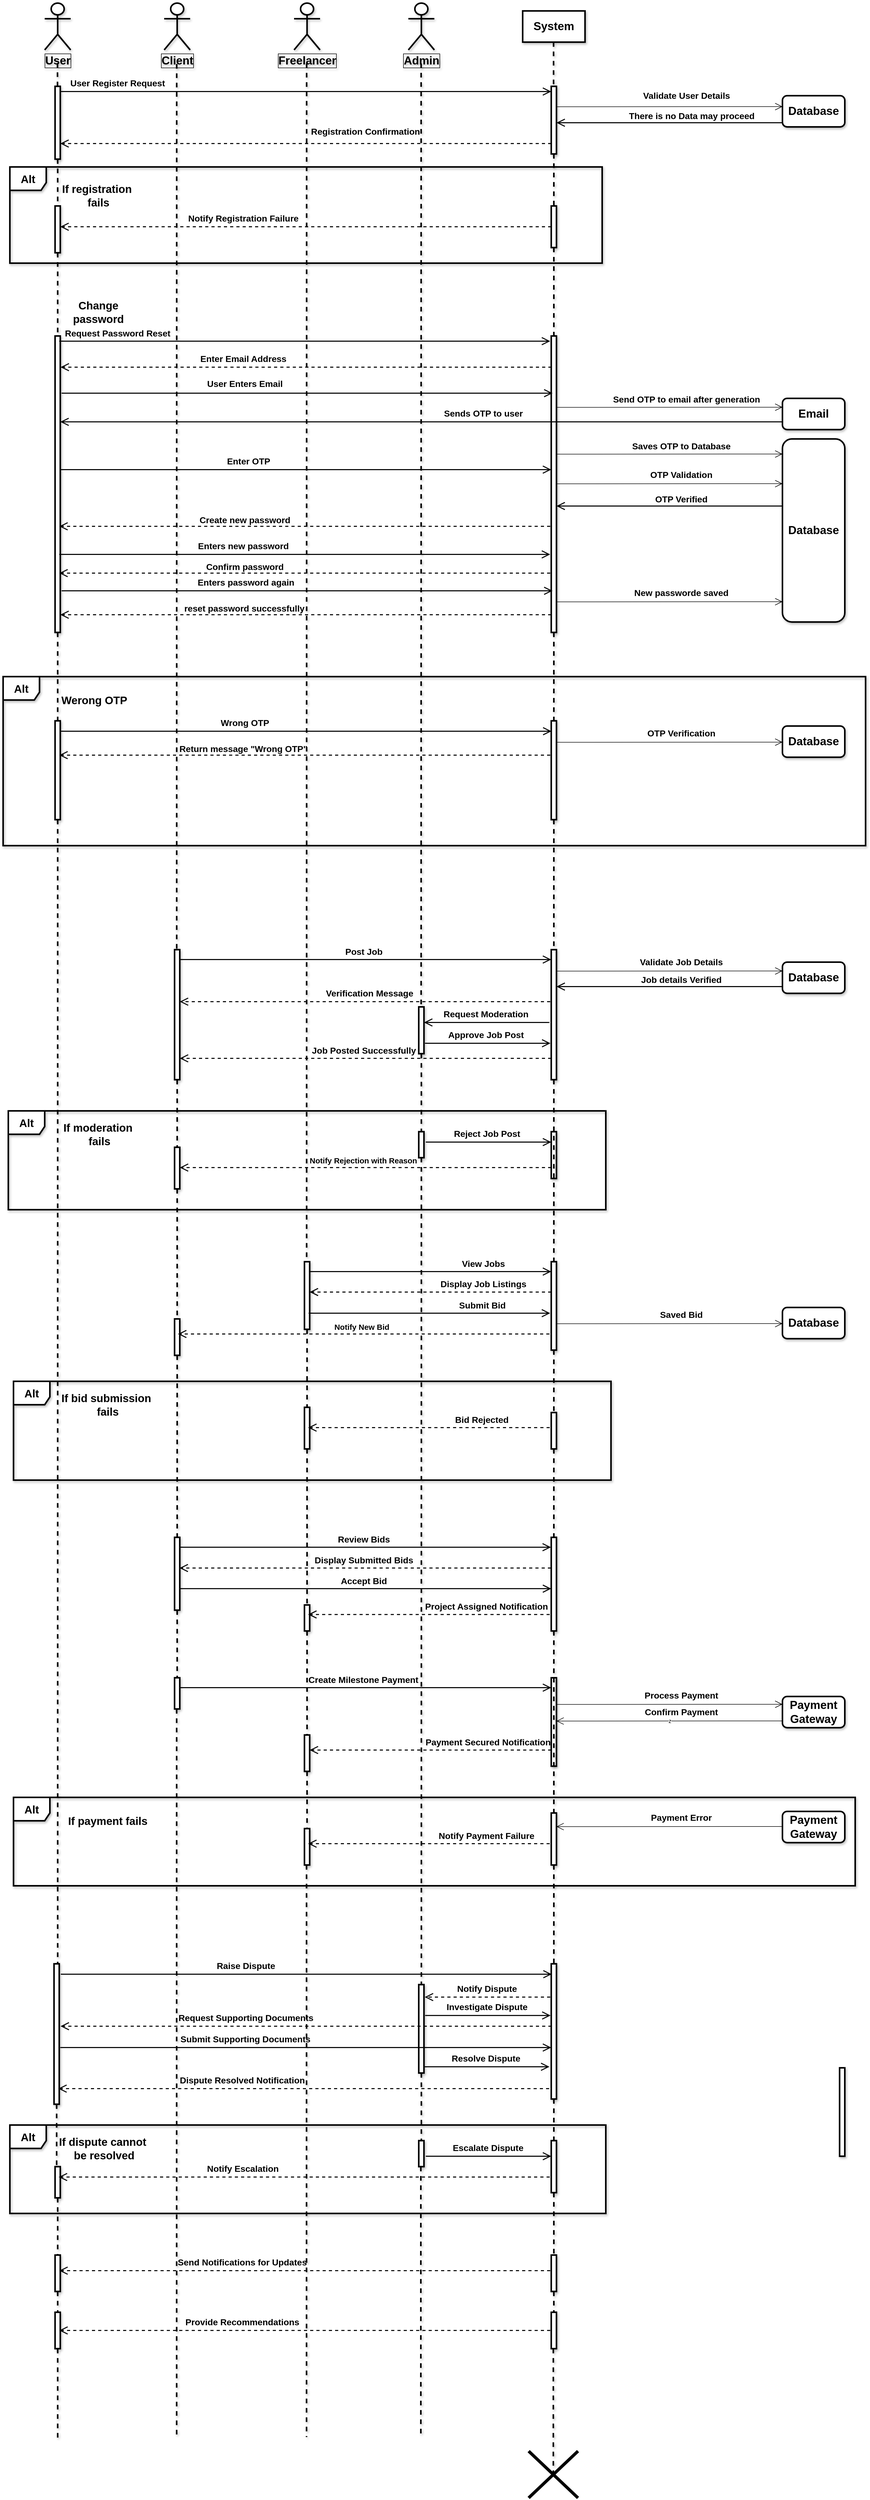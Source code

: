 <mxfile version="25.0.2">
  <diagram name="Page-1" id="2YBvvXClWsGukQMizWep">
    <mxGraphModel dx="3364" dy="1520" grid="1" gridSize="10" guides="1" tooltips="1" connect="1" arrows="1" fold="1" page="1" pageScale="1" pageWidth="850" pageHeight="1100" math="0" shadow="0">
      <root>
        <mxCell id="0" />
        <mxCell id="1" parent="0" />
        <mxCell id="6CBUXS0UxeCDMndC3gJz-1" value="User" style="shape=umlActor;verticalLabelPosition=bottom;verticalAlign=top;html=1;outlineConnect=0;strokeWidth=3;shadow=1;fontSize=22;fontStyle=1;labelBorderColor=default;textShadow=1;" vertex="1" parent="1">
          <mxGeometry x="40" y="30" width="50" height="90" as="geometry" />
        </mxCell>
        <mxCell id="6CBUXS0UxeCDMndC3gJz-2" value="Client" style="shape=umlActor;verticalLabelPosition=bottom;verticalAlign=top;html=1;outlineConnect=0;strokeWidth=3;shadow=1;fontSize=22;fontStyle=1;labelBorderColor=default;textShadow=1;" vertex="1" parent="1">
          <mxGeometry x="270" y="30" width="50" height="90" as="geometry" />
        </mxCell>
        <mxCell id="6CBUXS0UxeCDMndC3gJz-3" value="Freelancer" style="shape=umlActor;verticalLabelPosition=bottom;verticalAlign=top;html=1;outlineConnect=0;strokeWidth=3;shadow=1;fontSize=22;fontStyle=1;labelBorderColor=default;textShadow=1;" vertex="1" parent="1">
          <mxGeometry x="520" y="30" width="50" height="90" as="geometry" />
        </mxCell>
        <mxCell id="6CBUXS0UxeCDMndC3gJz-4" value="Admin" style="shape=umlActor;verticalLabelPosition=bottom;verticalAlign=top;html=1;outlineConnect=0;strokeWidth=3;shadow=1;fontSize=22;fontStyle=1;labelBorderColor=default;textShadow=1;" vertex="1" parent="1">
          <mxGeometry x="740" y="30" width="50" height="90" as="geometry" />
        </mxCell>
        <mxCell id="6CBUXS0UxeCDMndC3gJz-6" value="System" style="rounded=0;whiteSpace=wrap;html=1;fontStyle=1;fontSize=22;strokeWidth=3;shadow=1;" vertex="1" parent="1">
          <mxGeometry x="960" y="45" width="120" height="60" as="geometry" />
        </mxCell>
        <mxCell id="6CBUXS0UxeCDMndC3gJz-8" value="" style="endArrow=none;endSize=12;dashed=1;html=1;rounded=0;endFill=0;fontSize=11;strokeWidth=3;shadow=1;" edge="1" parent="1" source="6CBUXS0UxeCDMndC3gJz-251">
          <mxGeometry width="160" relative="1" as="geometry">
            <mxPoint x="64.66" y="145" as="sourcePoint" />
            <mxPoint x="65" y="4720" as="targetPoint" />
          </mxGeometry>
        </mxCell>
        <mxCell id="6CBUXS0UxeCDMndC3gJz-10" value="" style="endArrow=none;endSize=12;dashed=1;html=1;rounded=0;endFill=0;fontSize=11;strokeWidth=3;shadow=1;" edge="1" parent="1" target="6CBUXS0UxeCDMndC3gJz-7">
          <mxGeometry width="160" relative="1" as="geometry">
            <mxPoint x="64.66" y="145" as="sourcePoint" />
            <mxPoint x="65" y="726.897" as="targetPoint" />
          </mxGeometry>
        </mxCell>
        <mxCell id="6CBUXS0UxeCDMndC3gJz-7" value="" style="html=1;points=[[0,0,0,0,5],[0,1,0,0,-5],[1,0,0,0,5],[1,1,0,0,-5]];perimeter=orthogonalPerimeter;outlineConnect=0;targetShapes=umlLifeline;portConstraint=eastwest;newEdgeStyle={&quot;curved&quot;:0,&quot;rounded&quot;:0};shadow=1;strokeWidth=3;perimeterSpacing=0;" vertex="1" parent="1">
          <mxGeometry x="60" y="190" width="10" height="140" as="geometry" />
        </mxCell>
        <mxCell id="6CBUXS0UxeCDMndC3gJz-13" value="" style="endArrow=none;endSize=12;dashed=1;html=1;rounded=0;endFill=0;fontSize=11;strokeWidth=3;shadow=1;" edge="1" parent="1" source="6CBUXS0UxeCDMndC3gJz-182">
          <mxGeometry width="160" relative="1" as="geometry">
            <mxPoint x="294.09" y="147" as="sourcePoint" />
            <mxPoint x="294" y="4710" as="targetPoint" />
          </mxGeometry>
        </mxCell>
        <mxCell id="6CBUXS0UxeCDMndC3gJz-15" value="" style="endArrow=none;endSize=12;dashed=1;html=1;rounded=0;endFill=0;fontSize=11;strokeWidth=3;shadow=1;" edge="1" parent="1" source="6CBUXS0UxeCDMndC3gJz-202">
          <mxGeometry width="160" relative="1" as="geometry">
            <mxPoint x="544.18" y="146" as="sourcePoint" />
            <mxPoint x="544" y="4710" as="targetPoint" />
          </mxGeometry>
        </mxCell>
        <mxCell id="6CBUXS0UxeCDMndC3gJz-16" value="" style="endArrow=none;endSize=12;dashed=1;html=1;rounded=0;endFill=0;fontSize=11;strokeWidth=3;shadow=1;" edge="1" parent="1" source="6CBUXS0UxeCDMndC3gJz-233">
          <mxGeometry width="160" relative="1" as="geometry">
            <mxPoint x="764.56" y="146" as="sourcePoint" />
            <mxPoint x="764" y="4710" as="targetPoint" />
          </mxGeometry>
        </mxCell>
        <mxCell id="6CBUXS0UxeCDMndC3gJz-17" value="" style="endArrow=none;endSize=12;dashed=1;html=1;rounded=0;endFill=0;fontSize=11;strokeWidth=3;shadow=1;" edge="1" parent="1" source="6CBUXS0UxeCDMndC3gJz-253">
          <mxGeometry width="160" relative="1" as="geometry">
            <mxPoint x="1019.46" y="105" as="sourcePoint" />
            <mxPoint x="1019" y="4780" as="targetPoint" />
          </mxGeometry>
        </mxCell>
        <mxCell id="6CBUXS0UxeCDMndC3gJz-19" value="" style="endArrow=none;endSize=12;dashed=1;html=1;rounded=0;endFill=0;fontSize=11;strokeWidth=3;shadow=1;" edge="1" parent="1" target="6CBUXS0UxeCDMndC3gJz-18">
          <mxGeometry width="160" relative="1" as="geometry">
            <mxPoint x="1019.46" y="105" as="sourcePoint" />
            <mxPoint x="1019.37" y="685" as="targetPoint" />
          </mxGeometry>
        </mxCell>
        <mxCell id="6CBUXS0UxeCDMndC3gJz-18" value="" style="html=1;points=[[0,0,0,0,5],[0,1,0,0,-5],[1,0,0,0,5],[1,1,0,0,-5]];perimeter=orthogonalPerimeter;outlineConnect=0;targetShapes=umlLifeline;portConstraint=eastwest;newEdgeStyle={&quot;curved&quot;:0,&quot;rounded&quot;:0};shadow=1;strokeWidth=3;perimeterSpacing=0;" vertex="1" parent="1">
          <mxGeometry x="1015" y="190" width="10" height="130" as="geometry" />
        </mxCell>
        <mxCell id="6CBUXS0UxeCDMndC3gJz-20" value="" style="endArrow=open;endFill=1;endSize=12;html=1;rounded=0;strokeWidth=2;" edge="1" parent="1" target="6CBUXS0UxeCDMndC3gJz-18">
          <mxGeometry width="160" relative="1" as="geometry">
            <mxPoint x="70" y="200" as="sourcePoint" />
            <mxPoint x="230" y="200" as="targetPoint" />
          </mxGeometry>
        </mxCell>
        <mxCell id="6CBUXS0UxeCDMndC3gJz-21" value="User Register Request" style="text;html=1;align=center;verticalAlign=middle;resizable=0;points=[];autosize=1;strokeColor=none;fillColor=none;fontSize=17;fontStyle=1" vertex="1" parent="1">
          <mxGeometry x="80" y="170" width="200" height="30" as="geometry" />
        </mxCell>
        <mxCell id="6CBUXS0UxeCDMndC3gJz-25" value="Database" style="rounded=1;whiteSpace=wrap;html=1;fontStyle=1;fontSize=22;strokeWidth=3;shadow=1;" vertex="1" parent="1">
          <mxGeometry x="1460" y="208" width="120" height="60" as="geometry" />
        </mxCell>
        <mxCell id="6CBUXS0UxeCDMndC3gJz-26" value="" style="endArrow=open;endFill=1;endSize=12;html=1;rounded=0;" edge="1" parent="1">
          <mxGeometry width="160" relative="1" as="geometry">
            <mxPoint x="1025" y="229.23" as="sourcePoint" />
            <mxPoint x="1460" y="229" as="targetPoint" />
          </mxGeometry>
        </mxCell>
        <mxCell id="6CBUXS0UxeCDMndC3gJz-27" value="Validate User Details" style="text;html=1;align=center;verticalAlign=middle;resizable=0;points=[];autosize=1;strokeColor=none;fillColor=none;fontSize=17;fontStyle=1" vertex="1" parent="1">
          <mxGeometry x="1185" y="194" width="180" height="30" as="geometry" />
        </mxCell>
        <mxCell id="6CBUXS0UxeCDMndC3gJz-29" value="" style="endArrow=open;endSize=12;html=1;rounded=0;strokeWidth=2;" edge="1" parent="1" target="6CBUXS0UxeCDMndC3gJz-18">
          <mxGeometry width="160" relative="1" as="geometry">
            <mxPoint x="1460" y="260" as="sourcePoint" />
            <mxPoint x="1300" y="260" as="targetPoint" />
          </mxGeometry>
        </mxCell>
        <mxCell id="6CBUXS0UxeCDMndC3gJz-30" value="There is no Data may proceed" style="text;html=1;align=center;verticalAlign=middle;resizable=0;points=[];autosize=1;strokeColor=none;fillColor=none;fontSize=17;fontStyle=1" vertex="1" parent="1">
          <mxGeometry x="1160" y="233" width="250" height="30" as="geometry" />
        </mxCell>
        <mxCell id="6CBUXS0UxeCDMndC3gJz-31" value="" style="endArrow=open;endSize=12;html=1;rounded=0;strokeWidth=2;dashed=1;" edge="1" parent="1" source="6CBUXS0UxeCDMndC3gJz-18" target="6CBUXS0UxeCDMndC3gJz-7">
          <mxGeometry width="160" relative="1" as="geometry">
            <mxPoint x="1005" y="280" as="sourcePoint" />
            <mxPoint x="570" y="280" as="targetPoint" />
            <Array as="points">
              <mxPoint x="890" y="300" />
            </Array>
          </mxGeometry>
        </mxCell>
        <mxCell id="6CBUXS0UxeCDMndC3gJz-32" value="Registration Confirmation" style="text;html=1;align=center;verticalAlign=middle;resizable=0;points=[];autosize=1;strokeColor=none;fillColor=none;fontSize=17;fontStyle=1" vertex="1" parent="1">
          <mxGeometry x="547" y="263" width="220" height="30" as="geometry" />
        </mxCell>
        <mxCell id="6CBUXS0UxeCDMndC3gJz-39" value="" style="endArrow=none;endSize=12;dashed=1;html=1;rounded=0;endFill=0;fontSize=11;strokeWidth=3;shadow=1;" edge="1" parent="1" source="6CBUXS0UxeCDMndC3gJz-7" target="6CBUXS0UxeCDMndC3gJz-35">
          <mxGeometry width="160" relative="1" as="geometry">
            <mxPoint x="65" y="380" as="sourcePoint" />
            <mxPoint x="65" y="726.897" as="targetPoint" />
          </mxGeometry>
        </mxCell>
        <mxCell id="6CBUXS0UxeCDMndC3gJz-35" value="" style="html=1;points=[[0,0,0,0,5],[0,1,0,0,-5],[1,0,0,0,5],[1,1,0,0,-5]];perimeter=orthogonalPerimeter;outlineConnect=0;targetShapes=umlLifeline;portConstraint=eastwest;newEdgeStyle={&quot;curved&quot;:0,&quot;rounded&quot;:0};shadow=1;strokeWidth=3;perimeterSpacing=0;" vertex="1" parent="1">
          <mxGeometry x="60" y="420" width="10" height="90" as="geometry" />
        </mxCell>
        <mxCell id="6CBUXS0UxeCDMndC3gJz-40" value="If registration&amp;nbsp;&lt;div&gt;fails&lt;/div&gt;" style="text;html=1;align=center;verticalAlign=middle;resizable=0;points=[];autosize=1;strokeColor=none;fillColor=none;fontSize=21;fontStyle=1" vertex="1" parent="1">
          <mxGeometry x="68" y="370" width="150" height="60" as="geometry" />
        </mxCell>
        <mxCell id="6CBUXS0UxeCDMndC3gJz-41" value="" style="endArrow=open;endSize=12;html=1;rounded=0;strokeWidth=2;dashed=1;" edge="1" parent="1">
          <mxGeometry width="160" relative="1" as="geometry">
            <mxPoint x="1015" y="460" as="sourcePoint" />
            <mxPoint x="70" y="460" as="targetPoint" />
            <Array as="points" />
          </mxGeometry>
        </mxCell>
        <mxCell id="6CBUXS0UxeCDMndC3gJz-43" value="" style="endArrow=none;endSize=12;dashed=1;html=1;rounded=0;endFill=0;fontSize=11;strokeWidth=3;shadow=1;" edge="1" parent="1" source="6CBUXS0UxeCDMndC3gJz-18" target="6CBUXS0UxeCDMndC3gJz-42">
          <mxGeometry width="160" relative="1" as="geometry">
            <mxPoint x="1019" y="320" as="sourcePoint" />
            <mxPoint x="1019.37" y="685" as="targetPoint" />
          </mxGeometry>
        </mxCell>
        <mxCell id="6CBUXS0UxeCDMndC3gJz-42" value="" style="html=1;points=[[0,0,0,0,5],[0,1,0,0,-5],[1,0,0,0,5],[1,1,0,0,-5]];perimeter=orthogonalPerimeter;outlineConnect=0;targetShapes=umlLifeline;portConstraint=eastwest;newEdgeStyle={&quot;curved&quot;:0,&quot;rounded&quot;:0};shadow=1;strokeWidth=3;perimeterSpacing=0;" vertex="1" parent="1">
          <mxGeometry x="1015" y="420" width="10" height="80" as="geometry" />
        </mxCell>
        <mxCell id="6CBUXS0UxeCDMndC3gJz-44" value="Notify Registration Failure" style="text;html=1;align=center;verticalAlign=middle;resizable=0;points=[];autosize=1;strokeColor=none;fillColor=none;fontSize=17;fontStyle=1" vertex="1" parent="1">
          <mxGeometry x="312" y="430" width="220" height="30" as="geometry" />
        </mxCell>
        <mxCell id="6CBUXS0UxeCDMndC3gJz-45" value="Alt" style="shape=umlFrame;whiteSpace=wrap;html=1;pointerEvents=0;fontStyle=1;fontSize=21;width=70;height=45;strokeWidth=3;shadow=1;" vertex="1" parent="1">
          <mxGeometry x="-27" y="345" width="1140" height="185" as="geometry" />
        </mxCell>
        <mxCell id="6CBUXS0UxeCDMndC3gJz-47" value="" style="endArrow=none;endSize=12;dashed=1;html=1;rounded=0;endFill=0;fontSize=11;strokeWidth=3;shadow=1;" edge="1" parent="1" source="6CBUXS0UxeCDMndC3gJz-35" target="6CBUXS0UxeCDMndC3gJz-46">
          <mxGeometry width="160" relative="1" as="geometry">
            <mxPoint x="65" y="510" as="sourcePoint" />
            <mxPoint x="65" y="1180" as="targetPoint" />
          </mxGeometry>
        </mxCell>
        <mxCell id="6CBUXS0UxeCDMndC3gJz-46" value="" style="html=1;points=[[0,0,0,0,5],[0,1,0,0,-5],[1,0,0,0,5],[1,1,0,0,-5]];perimeter=orthogonalPerimeter;outlineConnect=0;targetShapes=umlLifeline;portConstraint=eastwest;newEdgeStyle={&quot;curved&quot;:0,&quot;rounded&quot;:0};shadow=1;strokeWidth=3;perimeterSpacing=0;" vertex="1" parent="1">
          <mxGeometry x="60" y="670" width="10" height="570" as="geometry" />
        </mxCell>
        <mxCell id="6CBUXS0UxeCDMndC3gJz-49" value="" style="endArrow=none;endSize=12;dashed=1;html=1;rounded=0;endFill=0;fontSize=11;strokeWidth=3;shadow=1;" edge="1" parent="1" source="6CBUXS0UxeCDMndC3gJz-42" target="6CBUXS0UxeCDMndC3gJz-48">
          <mxGeometry width="160" relative="1" as="geometry">
            <mxPoint x="1019" y="500" as="sourcePoint" />
            <mxPoint x="1019" y="1180" as="targetPoint" />
          </mxGeometry>
        </mxCell>
        <mxCell id="6CBUXS0UxeCDMndC3gJz-48" value="" style="html=1;points=[[0,0,0,0,5],[0,1,0,0,-5],[1,0,0,0,5],[1,1,0,0,-5]];perimeter=orthogonalPerimeter;outlineConnect=0;targetShapes=umlLifeline;portConstraint=eastwest;newEdgeStyle={&quot;curved&quot;:0,&quot;rounded&quot;:0};shadow=1;strokeWidth=3;perimeterSpacing=0;" vertex="1" parent="1">
          <mxGeometry x="1015" y="670" width="10" height="570" as="geometry" />
        </mxCell>
        <mxCell id="6CBUXS0UxeCDMndC3gJz-50" value="" style="endArrow=open;endFill=1;endSize=12;html=1;rounded=0;strokeWidth=2;" edge="1" parent="1">
          <mxGeometry width="160" relative="1" as="geometry">
            <mxPoint x="68" y="680" as="sourcePoint" />
            <mxPoint x="1013" y="680" as="targetPoint" />
          </mxGeometry>
        </mxCell>
        <mxCell id="6CBUXS0UxeCDMndC3gJz-51" value="Request Password Reset" style="text;html=1;align=center;verticalAlign=middle;resizable=0;points=[];autosize=1;strokeColor=none;fillColor=none;fontSize=17;fontStyle=1" vertex="1" parent="1">
          <mxGeometry x="70" y="651" width="220" height="30" as="geometry" />
        </mxCell>
        <mxCell id="6CBUXS0UxeCDMndC3gJz-52" value="" style="endArrow=open;endSize=12;html=1;rounded=0;strokeWidth=2;dashed=1;" edge="1" parent="1">
          <mxGeometry width="160" relative="1" as="geometry">
            <mxPoint x="1015.5" y="730" as="sourcePoint" />
            <mxPoint x="70.5" y="730" as="targetPoint" />
            <Array as="points" />
          </mxGeometry>
        </mxCell>
        <mxCell id="6CBUXS0UxeCDMndC3gJz-53" value="Enter Email Address" style="text;html=1;align=center;verticalAlign=middle;resizable=0;points=[];autosize=1;strokeColor=none;fillColor=none;fontSize=17;fontStyle=1" vertex="1" parent="1">
          <mxGeometry x="332" y="700" width="180" height="30" as="geometry" />
        </mxCell>
        <mxCell id="6CBUXS0UxeCDMndC3gJz-54" value="" style="endArrow=open;endFill=1;endSize=12;html=1;rounded=0;strokeWidth=2;" edge="1" parent="1">
          <mxGeometry width="160" relative="1" as="geometry">
            <mxPoint x="72.5" y="780" as="sourcePoint" />
            <mxPoint x="1017.5" y="780" as="targetPoint" />
          </mxGeometry>
        </mxCell>
        <mxCell id="6CBUXS0UxeCDMndC3gJz-55" value="User Enters Email" style="text;html=1;align=center;verticalAlign=middle;resizable=0;points=[];autosize=1;strokeColor=none;fillColor=none;fontSize=17;fontStyle=1" vertex="1" parent="1">
          <mxGeometry x="345" y="748" width="160" height="30" as="geometry" />
        </mxCell>
        <mxCell id="6CBUXS0UxeCDMndC3gJz-56" value="Email" style="rounded=1;whiteSpace=wrap;html=1;fontStyle=1;fontSize=22;strokeWidth=3;shadow=1;" vertex="1" parent="1">
          <mxGeometry x="1460" y="790" width="120" height="60" as="geometry" />
        </mxCell>
        <mxCell id="6CBUXS0UxeCDMndC3gJz-57" value="Database" style="rounded=1;whiteSpace=wrap;html=1;fontStyle=1;fontSize=22;strokeWidth=3;shadow=1;" vertex="1" parent="1">
          <mxGeometry x="1460" y="868" width="120" height="352" as="geometry" />
        </mxCell>
        <mxCell id="6CBUXS0UxeCDMndC3gJz-58" value="" style="endArrow=open;endFill=1;endSize=12;html=1;rounded=0;" edge="1" parent="1">
          <mxGeometry width="160" relative="1" as="geometry">
            <mxPoint x="1025" y="807.23" as="sourcePoint" />
            <mxPoint x="1460" y="807" as="targetPoint" />
          </mxGeometry>
        </mxCell>
        <mxCell id="6CBUXS0UxeCDMndC3gJz-59" value="Send OTP to email after generation" style="text;html=1;align=center;verticalAlign=middle;resizable=0;points=[];autosize=1;strokeColor=none;fillColor=none;fontSize=17;fontStyle=1" vertex="1" parent="1">
          <mxGeometry x="1130" y="778" width="290" height="30" as="geometry" />
        </mxCell>
        <mxCell id="6CBUXS0UxeCDMndC3gJz-60" value="" style="endArrow=open;endSize=12;html=1;rounded=0;strokeWidth=2;" edge="1" parent="1" target="6CBUXS0UxeCDMndC3gJz-46">
          <mxGeometry width="160" relative="1" as="geometry">
            <mxPoint x="1460" y="835.09" as="sourcePoint" />
            <mxPoint x="1025" y="835.09" as="targetPoint" />
          </mxGeometry>
        </mxCell>
        <mxCell id="6CBUXS0UxeCDMndC3gJz-61" value="Sends OTP to user" style="text;html=1;align=center;verticalAlign=middle;resizable=0;points=[];autosize=1;strokeColor=none;fillColor=none;fontSize=17;fontStyle=1" vertex="1" parent="1">
          <mxGeometry x="799" y="805" width="170" height="30" as="geometry" />
        </mxCell>
        <mxCell id="6CBUXS0UxeCDMndC3gJz-62" value="" style="endArrow=open;endFill=1;endSize=12;html=1;rounded=0;" edge="1" parent="1">
          <mxGeometry width="160" relative="1" as="geometry">
            <mxPoint x="1025" y="897.23" as="sourcePoint" />
            <mxPoint x="1460" y="897" as="targetPoint" />
          </mxGeometry>
        </mxCell>
        <mxCell id="6CBUXS0UxeCDMndC3gJz-63" value="Saves OTP to Database" style="text;html=1;align=center;verticalAlign=middle;resizable=0;points=[];autosize=1;strokeColor=none;fillColor=none;fontSize=17;fontStyle=1" vertex="1" parent="1">
          <mxGeometry x="1160" y="868" width="210" height="30" as="geometry" />
        </mxCell>
        <mxCell id="6CBUXS0UxeCDMndC3gJz-64" value="" style="endArrow=open;endFill=1;endSize=12;html=1;rounded=0;strokeWidth=2;" edge="1" parent="1">
          <mxGeometry width="160" relative="1" as="geometry">
            <mxPoint x="70" y="927" as="sourcePoint" />
            <mxPoint x="1015" y="927" as="targetPoint" />
          </mxGeometry>
        </mxCell>
        <mxCell id="6CBUXS0UxeCDMndC3gJz-65" value="Enter OTP" style="text;html=1;align=center;verticalAlign=middle;resizable=0;points=[];autosize=1;strokeColor=none;fillColor=none;fontSize=17;fontStyle=1" vertex="1" parent="1">
          <mxGeometry x="382" y="897" width="100" height="30" as="geometry" />
        </mxCell>
        <mxCell id="6CBUXS0UxeCDMndC3gJz-66" value="" style="endArrow=open;endFill=1;endSize=12;html=1;rounded=0;" edge="1" parent="1">
          <mxGeometry width="160" relative="1" as="geometry">
            <mxPoint x="1025" y="954.23" as="sourcePoint" />
            <mxPoint x="1460" y="954" as="targetPoint" />
          </mxGeometry>
        </mxCell>
        <mxCell id="6CBUXS0UxeCDMndC3gJz-67" value="OTP Validation" style="text;html=1;align=center;verticalAlign=middle;resizable=0;points=[];autosize=1;strokeColor=none;fillColor=none;fontSize=17;fontStyle=1" vertex="1" parent="1">
          <mxGeometry x="1195" y="923" width="140" height="30" as="geometry" />
        </mxCell>
        <mxCell id="6CBUXS0UxeCDMndC3gJz-68" value="" style="endArrow=open;endSize=12;html=1;rounded=0;strokeWidth=2;" edge="1" parent="1">
          <mxGeometry width="160" relative="1" as="geometry">
            <mxPoint x="1460" y="997" as="sourcePoint" />
            <mxPoint x="1025" y="997" as="targetPoint" />
          </mxGeometry>
        </mxCell>
        <mxCell id="6CBUXS0UxeCDMndC3gJz-69" value="OTP Verified" style="text;html=1;align=center;verticalAlign=middle;resizable=0;points=[];autosize=1;strokeColor=none;fillColor=none;fontSize=17;fontStyle=1" vertex="1" parent="1">
          <mxGeometry x="1205" y="970" width="120" height="30" as="geometry" />
        </mxCell>
        <mxCell id="6CBUXS0UxeCDMndC3gJz-70" value="" style="endArrow=open;endSize=12;html=1;rounded=0;strokeWidth=2;dashed=1;" edge="1" parent="1">
          <mxGeometry width="160" relative="1" as="geometry">
            <mxPoint x="1013" y="1036" as="sourcePoint" />
            <mxPoint x="68" y="1036" as="targetPoint" />
            <Array as="points" />
          </mxGeometry>
        </mxCell>
        <mxCell id="6CBUXS0UxeCDMndC3gJz-71" value="Create new password" style="text;html=1;align=center;verticalAlign=middle;resizable=0;points=[];autosize=1;strokeColor=none;fillColor=none;fontSize=17;fontStyle=1" vertex="1" parent="1">
          <mxGeometry x="330" y="1010" width="190" height="30" as="geometry" />
        </mxCell>
        <mxCell id="6CBUXS0UxeCDMndC3gJz-73" value="" style="endArrow=open;endFill=1;endSize=12;html=1;rounded=0;strokeWidth=2;" edge="1" parent="1">
          <mxGeometry width="160" relative="1" as="geometry">
            <mxPoint x="68" y="1090" as="sourcePoint" />
            <mxPoint x="1013" y="1090" as="targetPoint" />
          </mxGeometry>
        </mxCell>
        <mxCell id="6CBUXS0UxeCDMndC3gJz-74" value="Enters new password" style="text;html=1;align=center;verticalAlign=middle;resizable=0;points=[];autosize=1;strokeColor=none;fillColor=none;fontSize=17;fontStyle=1" vertex="1" parent="1">
          <mxGeometry x="327" y="1060" width="190" height="30" as="geometry" />
        </mxCell>
        <mxCell id="6CBUXS0UxeCDMndC3gJz-75" value="" style="endArrow=open;endSize=12;html=1;rounded=0;strokeWidth=2;dashed=1;" edge="1" parent="1">
          <mxGeometry width="160" relative="1" as="geometry">
            <mxPoint x="1013" y="1126" as="sourcePoint" />
            <mxPoint x="68" y="1126" as="targetPoint" />
            <Array as="points" />
          </mxGeometry>
        </mxCell>
        <mxCell id="6CBUXS0UxeCDMndC3gJz-76" value="Confirm password" style="text;html=1;align=center;verticalAlign=middle;resizable=0;points=[];autosize=1;strokeColor=none;fillColor=none;fontSize=17;fontStyle=1" vertex="1" parent="1">
          <mxGeometry x="345" y="1100" width="160" height="30" as="geometry" />
        </mxCell>
        <mxCell id="6CBUXS0UxeCDMndC3gJz-77" value="Enters password again" style="text;html=1;align=center;verticalAlign=middle;resizable=0;points=[];autosize=1;strokeColor=none;fillColor=none;fontSize=17;fontStyle=1" vertex="1" parent="1">
          <mxGeometry x="326.5" y="1130" width="200" height="30" as="geometry" />
        </mxCell>
        <mxCell id="6CBUXS0UxeCDMndC3gJz-78" value="" style="endArrow=open;endFill=1;endSize=12;html=1;rounded=0;strokeWidth=2;" edge="1" parent="1">
          <mxGeometry width="160" relative="1" as="geometry">
            <mxPoint x="72.5" y="1160" as="sourcePoint" />
            <mxPoint x="1017.5" y="1160" as="targetPoint" />
          </mxGeometry>
        </mxCell>
        <mxCell id="6CBUXS0UxeCDMndC3gJz-79" value="" style="endArrow=open;endFill=1;endSize=12;html=1;rounded=0;" edge="1" parent="1">
          <mxGeometry width="160" relative="1" as="geometry">
            <mxPoint x="1025" y="1181.23" as="sourcePoint" />
            <mxPoint x="1460" y="1181" as="targetPoint" />
          </mxGeometry>
        </mxCell>
        <mxCell id="6CBUXS0UxeCDMndC3gJz-80" value="New passworde saved" style="text;html=1;align=center;verticalAlign=middle;resizable=0;points=[];autosize=1;strokeColor=none;fillColor=none;fontSize=17;fontStyle=1" vertex="1" parent="1">
          <mxGeometry x="1170" y="1150" width="190" height="30" as="geometry" />
        </mxCell>
        <mxCell id="6CBUXS0UxeCDMndC3gJz-81" value="" style="endArrow=open;endSize=12;html=1;rounded=0;strokeWidth=2;dashed=1;" edge="1" parent="1">
          <mxGeometry width="160" relative="1" as="geometry">
            <mxPoint x="1015" y="1206" as="sourcePoint" />
            <mxPoint x="70" y="1206" as="targetPoint" />
            <Array as="points" />
          </mxGeometry>
        </mxCell>
        <mxCell id="6CBUXS0UxeCDMndC3gJz-82" value="reset password successfully" style="text;html=1;align=center;verticalAlign=middle;resizable=0;points=[];autosize=1;strokeColor=none;fillColor=none;fontSize=17;fontStyle=1" vertex="1" parent="1">
          <mxGeometry x="304" y="1180" width="240" height="30" as="geometry" />
        </mxCell>
        <mxCell id="6CBUXS0UxeCDMndC3gJz-83" value="Change&lt;div&gt;password&lt;/div&gt;" style="text;html=1;align=center;verticalAlign=middle;resizable=0;points=[];autosize=1;strokeColor=none;fillColor=none;fontSize=21;fontStyle=1" vertex="1" parent="1">
          <mxGeometry x="88" y="594" width="110" height="60" as="geometry" />
        </mxCell>
        <mxCell id="6CBUXS0UxeCDMndC3gJz-85" value="" style="endArrow=none;endSize=12;dashed=1;html=1;rounded=0;endFill=0;fontSize=11;strokeWidth=3;shadow=1;" edge="1" parent="1" source="6CBUXS0UxeCDMndC3gJz-46" target="6CBUXS0UxeCDMndC3gJz-84">
          <mxGeometry width="160" relative="1" as="geometry">
            <mxPoint x="65" y="1240" as="sourcePoint" />
            <mxPoint x="65" y="1810" as="targetPoint" />
          </mxGeometry>
        </mxCell>
        <mxCell id="6CBUXS0UxeCDMndC3gJz-84" value="" style="html=1;points=[[0,0,0,0,5],[0,1,0,0,-5],[1,0,0,0,5],[1,1,0,0,-5]];perimeter=orthogonalPerimeter;outlineConnect=0;targetShapes=umlLifeline;portConstraint=eastwest;newEdgeStyle={&quot;curved&quot;:0,&quot;rounded&quot;:0};shadow=1;strokeWidth=3;perimeterSpacing=0;" vertex="1" parent="1">
          <mxGeometry x="60" y="1410" width="10" height="190" as="geometry" />
        </mxCell>
        <mxCell id="6CBUXS0UxeCDMndC3gJz-87" value="" style="endArrow=none;endSize=12;dashed=1;html=1;rounded=0;endFill=0;fontSize=11;strokeWidth=3;shadow=1;" edge="1" parent="1" source="6CBUXS0UxeCDMndC3gJz-48" target="6CBUXS0UxeCDMndC3gJz-86">
          <mxGeometry width="160" relative="1" as="geometry">
            <mxPoint x="1019" y="1240" as="sourcePoint" />
            <mxPoint x="1019" y="1790" as="targetPoint" />
          </mxGeometry>
        </mxCell>
        <mxCell id="6CBUXS0UxeCDMndC3gJz-86" value="" style="html=1;points=[[0,0,0,0,5],[0,1,0,0,-5],[1,0,0,0,5],[1,1,0,0,-5]];perimeter=orthogonalPerimeter;outlineConnect=0;targetShapes=umlLifeline;portConstraint=eastwest;newEdgeStyle={&quot;curved&quot;:0,&quot;rounded&quot;:0};shadow=1;strokeWidth=3;perimeterSpacing=0;" vertex="1" parent="1">
          <mxGeometry x="1015" y="1410" width="10" height="190" as="geometry" />
        </mxCell>
        <mxCell id="6CBUXS0UxeCDMndC3gJz-88" value="" style="endArrow=open;endFill=1;endSize=12;html=1;rounded=0;strokeWidth=2;" edge="1" parent="1">
          <mxGeometry width="160" relative="1" as="geometry">
            <mxPoint x="70.5" y="1430" as="sourcePoint" />
            <mxPoint x="1015.5" y="1430" as="targetPoint" />
          </mxGeometry>
        </mxCell>
        <mxCell id="6CBUXS0UxeCDMndC3gJz-89" value="Wrong OTP" style="text;html=1;align=center;verticalAlign=middle;resizable=0;points=[];autosize=1;strokeColor=none;fillColor=none;fontSize=17;fontStyle=1" vertex="1" parent="1">
          <mxGeometry x="369.5" y="1400" width="110" height="30" as="geometry" />
        </mxCell>
        <mxCell id="6CBUXS0UxeCDMndC3gJz-92" value="" style="endArrow=open;endSize=12;html=1;rounded=0;strokeWidth=2;dashed=1;" edge="1" parent="1">
          <mxGeometry width="160" relative="1" as="geometry">
            <mxPoint x="1013" y="1476" as="sourcePoint" />
            <mxPoint x="68" y="1476" as="targetPoint" />
            <Array as="points" />
          </mxGeometry>
        </mxCell>
        <mxCell id="6CBUXS0UxeCDMndC3gJz-93" value="Return message &quot;Wrong OTP&quot;" style="text;html=1;align=center;verticalAlign=middle;resizable=0;points=[];autosize=1;strokeColor=none;fillColor=none;fontSize=17;fontStyle=1" vertex="1" parent="1">
          <mxGeometry x="297" y="1450" width="250" height="30" as="geometry" />
        </mxCell>
        <mxCell id="6CBUXS0UxeCDMndC3gJz-94" value="Database" style="rounded=1;whiteSpace=wrap;html=1;fontStyle=1;fontSize=22;strokeWidth=3;shadow=1;" vertex="1" parent="1">
          <mxGeometry x="1460" y="1420" width="120" height="60" as="geometry" />
        </mxCell>
        <mxCell id="6CBUXS0UxeCDMndC3gJz-95" value="OTP Verification" style="text;html=1;align=center;verticalAlign=middle;resizable=0;points=[];autosize=1;strokeColor=none;fillColor=none;fontSize=17;fontStyle=1" vertex="1" parent="1">
          <mxGeometry x="1190" y="1420" width="150" height="30" as="geometry" />
        </mxCell>
        <mxCell id="6CBUXS0UxeCDMndC3gJz-96" value="" style="endArrow=open;endFill=1;endSize=12;html=1;rounded=0;" edge="1" parent="1">
          <mxGeometry width="160" relative="1" as="geometry">
            <mxPoint x="1025" y="1451.23" as="sourcePoint" />
            <mxPoint x="1460" y="1451" as="targetPoint" />
          </mxGeometry>
        </mxCell>
        <mxCell id="6CBUXS0UxeCDMndC3gJz-97" value="Alt" style="shape=umlFrame;whiteSpace=wrap;html=1;pointerEvents=0;fontStyle=1;fontSize=21;width=70;height=45;strokeWidth=3;shadow=1;" vertex="1" parent="1">
          <mxGeometry x="-40" y="1325" width="1660" height="325" as="geometry" />
        </mxCell>
        <mxCell id="6CBUXS0UxeCDMndC3gJz-98" value="Werong OTP" style="text;html=1;align=center;verticalAlign=middle;resizable=0;points=[];autosize=1;strokeColor=none;fillColor=none;fontSize=21;fontStyle=1" vertex="1" parent="1">
          <mxGeometry x="60" y="1350" width="150" height="40" as="geometry" />
        </mxCell>
        <mxCell id="6CBUXS0UxeCDMndC3gJz-104" value="" style="endArrow=none;endSize=12;dashed=1;html=1;rounded=0;endFill=0;fontSize=11;strokeWidth=3;shadow=1;" edge="1" parent="1" target="6CBUXS0UxeCDMndC3gJz-99">
          <mxGeometry width="160" relative="1" as="geometry">
            <mxPoint x="294.09" y="147" as="sourcePoint" />
            <mxPoint x="294" y="2640" as="targetPoint" />
          </mxGeometry>
        </mxCell>
        <mxCell id="6CBUXS0UxeCDMndC3gJz-99" value="" style="html=1;points=[[0,0,0,0,5],[0,1,0,0,-5],[1,0,0,0,5],[1,1,0,0,-5]];perimeter=orthogonalPerimeter;outlineConnect=0;targetShapes=umlLifeline;portConstraint=eastwest;newEdgeStyle={&quot;curved&quot;:0,&quot;rounded&quot;:0};shadow=1;strokeWidth=3;perimeterSpacing=0;" vertex="1" parent="1">
          <mxGeometry x="290" y="1850" width="10" height="250" as="geometry" />
        </mxCell>
        <mxCell id="6CBUXS0UxeCDMndC3gJz-106" value="" style="endArrow=none;endSize=12;dashed=1;html=1;rounded=0;endFill=0;fontSize=11;strokeWidth=3;shadow=1;" edge="1" parent="1" source="6CBUXS0UxeCDMndC3gJz-86" target="6CBUXS0UxeCDMndC3gJz-105">
          <mxGeometry width="160" relative="1" as="geometry">
            <mxPoint x="1019" y="1600" as="sourcePoint" />
            <mxPoint x="1019" y="2700" as="targetPoint" />
          </mxGeometry>
        </mxCell>
        <mxCell id="6CBUXS0UxeCDMndC3gJz-105" value="" style="html=1;points=[[0,0,0,0,5],[0,1,0,0,-5],[1,0,0,0,5],[1,1,0,0,-5]];perimeter=orthogonalPerimeter;outlineConnect=0;targetShapes=umlLifeline;portConstraint=eastwest;newEdgeStyle={&quot;curved&quot;:0,&quot;rounded&quot;:0};shadow=1;strokeWidth=3;perimeterSpacing=0;" vertex="1" parent="1">
          <mxGeometry x="1015" y="1850" width="10" height="250" as="geometry" />
        </mxCell>
        <mxCell id="6CBUXS0UxeCDMndC3gJz-107" value="" style="endArrow=open;endFill=1;endSize=12;html=1;rounded=0;strokeWidth=2;" edge="1" parent="1">
          <mxGeometry width="160" relative="1" as="geometry">
            <mxPoint x="300" y="1869" as="sourcePoint" />
            <mxPoint x="1015" y="1869" as="targetPoint" />
          </mxGeometry>
        </mxCell>
        <mxCell id="6CBUXS0UxeCDMndC3gJz-108" value="Post Job" style="text;html=1;align=center;verticalAlign=middle;resizable=0;points=[];autosize=1;strokeColor=none;fillColor=none;fontSize=17;fontStyle=1" vertex="1" parent="1">
          <mxGeometry x="609" y="1840" width="90" height="30" as="geometry" />
        </mxCell>
        <mxCell id="6CBUXS0UxeCDMndC3gJz-109" value="Database" style="rounded=1;whiteSpace=wrap;html=1;fontStyle=1;fontSize=22;strokeWidth=3;shadow=1;" vertex="1" parent="1">
          <mxGeometry x="1460" y="1874" width="120" height="60" as="geometry" />
        </mxCell>
        <mxCell id="6CBUXS0UxeCDMndC3gJz-110" value="" style="endArrow=open;endFill=1;endSize=12;html=1;rounded=0;" edge="1" parent="1">
          <mxGeometry width="160" relative="1" as="geometry">
            <mxPoint x="1025" y="1891.23" as="sourcePoint" />
            <mxPoint x="1460" y="1891" as="targetPoint" />
          </mxGeometry>
        </mxCell>
        <mxCell id="6CBUXS0UxeCDMndC3gJz-111" value="Validate Job Details" style="text;html=1;align=center;verticalAlign=middle;resizable=0;points=[];autosize=1;strokeColor=none;fillColor=none;fontSize=17;fontStyle=1" vertex="1" parent="1">
          <mxGeometry x="1180" y="1860" width="170" height="30" as="geometry" />
        </mxCell>
        <mxCell id="6CBUXS0UxeCDMndC3gJz-112" value="Job details Verified" style="text;html=1;align=center;verticalAlign=middle;resizable=0;points=[];autosize=1;strokeColor=none;fillColor=none;fontSize=17;fontStyle=1" vertex="1" parent="1">
          <mxGeometry x="1180" y="1894" width="170" height="30" as="geometry" />
        </mxCell>
        <mxCell id="6CBUXS0UxeCDMndC3gJz-113" value="" style="endArrow=open;endSize=12;html=1;rounded=0;strokeWidth=2;" edge="1" parent="1">
          <mxGeometry width="160" relative="1" as="geometry">
            <mxPoint x="1460" y="1921" as="sourcePoint" />
            <mxPoint x="1025" y="1921" as="targetPoint" />
          </mxGeometry>
        </mxCell>
        <mxCell id="6CBUXS0UxeCDMndC3gJz-115" value="" style="endArrow=open;endSize=12;html=1;rounded=0;strokeWidth=2;dashed=1;" edge="1" parent="1" target="6CBUXS0UxeCDMndC3gJz-99">
          <mxGeometry width="160" relative="1" as="geometry">
            <mxPoint x="1013" y="1950" as="sourcePoint" />
            <mxPoint x="68" y="1950" as="targetPoint" />
            <Array as="points" />
          </mxGeometry>
        </mxCell>
        <mxCell id="6CBUXS0UxeCDMndC3gJz-116" value="Verification Message" style="text;html=1;align=center;verticalAlign=middle;resizable=0;points=[];autosize=1;strokeColor=none;fillColor=none;fontSize=17;fontStyle=1" vertex="1" parent="1">
          <mxGeometry x="575" y="1920" width="180" height="30" as="geometry" />
        </mxCell>
        <mxCell id="6CBUXS0UxeCDMndC3gJz-119" value="" style="endArrow=none;endSize=12;dashed=1;html=1;rounded=0;endFill=0;fontSize=11;strokeWidth=3;shadow=1;" edge="1" parent="1" target="6CBUXS0UxeCDMndC3gJz-118">
          <mxGeometry width="160" relative="1" as="geometry">
            <mxPoint x="764.56" y="146" as="sourcePoint" />
            <mxPoint x="764" y="2630" as="targetPoint" />
          </mxGeometry>
        </mxCell>
        <mxCell id="6CBUXS0UxeCDMndC3gJz-118" value="" style="html=1;points=[[0,0,0,0,5],[0,1,0,0,-5],[1,0,0,0,5],[1,1,0,0,-5]];perimeter=orthogonalPerimeter;outlineConnect=0;targetShapes=umlLifeline;portConstraint=eastwest;newEdgeStyle={&quot;curved&quot;:0,&quot;rounded&quot;:0};shadow=1;strokeWidth=3;perimeterSpacing=0;" vertex="1" parent="1">
          <mxGeometry x="760" y="1960" width="10" height="90" as="geometry" />
        </mxCell>
        <mxCell id="6CBUXS0UxeCDMndC3gJz-120" value="" style="endArrow=open;endSize=12;html=1;rounded=0;strokeWidth=2;" edge="1" parent="1" target="6CBUXS0UxeCDMndC3gJz-118">
          <mxGeometry width="160" relative="1" as="geometry">
            <mxPoint x="1011.5" y="1990" as="sourcePoint" />
            <mxPoint x="298.5" y="1990" as="targetPoint" />
            <Array as="points" />
          </mxGeometry>
        </mxCell>
        <mxCell id="6CBUXS0UxeCDMndC3gJz-121" value="Request Moderation" style="text;html=1;align=center;verticalAlign=middle;resizable=0;points=[];autosize=1;strokeColor=none;fillColor=none;fontSize=17;fontStyle=1" vertex="1" parent="1">
          <mxGeometry x="799" y="1960" width="180" height="30" as="geometry" />
        </mxCell>
        <mxCell id="6CBUXS0UxeCDMndC3gJz-123" value="Approve Job Post" style="text;html=1;align=center;verticalAlign=middle;resizable=0;points=[];autosize=1;strokeColor=none;fillColor=none;fontSize=17;fontStyle=1" vertex="1" parent="1">
          <mxGeometry x="809" y="2000" width="160" height="30" as="geometry" />
        </mxCell>
        <mxCell id="6CBUXS0UxeCDMndC3gJz-124" value="" style="endArrow=open;endSize=12;html=1;rounded=0;strokeWidth=2;" edge="1" parent="1">
          <mxGeometry width="160" relative="1" as="geometry">
            <mxPoint x="772" y="2030" as="sourcePoint" />
            <mxPoint x="1013.5" y="2030" as="targetPoint" />
            <Array as="points" />
          </mxGeometry>
        </mxCell>
        <mxCell id="6CBUXS0UxeCDMndC3gJz-125" value="Job Posted Successfully" style="text;html=1;align=center;verticalAlign=middle;resizable=0;points=[];autosize=1;strokeColor=none;fillColor=none;fontSize=17;fontStyle=1" vertex="1" parent="1">
          <mxGeometry x="549" y="2030" width="210" height="30" as="geometry" />
        </mxCell>
        <mxCell id="6CBUXS0UxeCDMndC3gJz-126" value="" style="endArrow=open;endFill=1;endSize=12;html=1;rounded=0;strokeWidth=2;dashed=1;" edge="1" parent="1">
          <mxGeometry width="160" relative="1" as="geometry">
            <mxPoint x="1015" y="2059" as="sourcePoint" />
            <mxPoint x="300" y="2059" as="targetPoint" />
          </mxGeometry>
        </mxCell>
        <mxCell id="6CBUXS0UxeCDMndC3gJz-128" value="" style="endArrow=none;endSize=12;dashed=1;html=1;rounded=0;endFill=0;fontSize=11;strokeWidth=3;shadow=1;" edge="1" parent="1" source="6CBUXS0UxeCDMndC3gJz-118" target="6CBUXS0UxeCDMndC3gJz-127">
          <mxGeometry width="160" relative="1" as="geometry">
            <mxPoint x="764" y="2050" as="sourcePoint" />
            <mxPoint x="764" y="2630" as="targetPoint" />
          </mxGeometry>
        </mxCell>
        <mxCell id="6CBUXS0UxeCDMndC3gJz-127" value="" style="html=1;points=[[0,0,0,0,5],[0,1,0,0,-5],[1,0,0,0,5],[1,1,0,0,-5]];perimeter=orthogonalPerimeter;outlineConnect=0;targetShapes=umlLifeline;portConstraint=eastwest;newEdgeStyle={&quot;curved&quot;:0,&quot;rounded&quot;:0};shadow=1;strokeWidth=3;perimeterSpacing=0;" vertex="1" parent="1">
          <mxGeometry x="760" y="2200" width="10" height="50" as="geometry" />
        </mxCell>
        <mxCell id="6CBUXS0UxeCDMndC3gJz-129" value="" style="html=1;points=[[0,0,0,0,5],[0,1,0,0,-5],[1,0,0,0,5],[1,1,0,0,-5]];perimeter=orthogonalPerimeter;outlineConnect=0;targetShapes=umlLifeline;portConstraint=eastwest;newEdgeStyle={&quot;curved&quot;:0,&quot;rounded&quot;:0};shadow=1;strokeWidth=3;perimeterSpacing=0;" vertex="1" parent="1">
          <mxGeometry x="1015" y="2200" width="10" height="90" as="geometry" />
        </mxCell>
        <mxCell id="6CBUXS0UxeCDMndC3gJz-130" value="" style="endArrow=open;endSize=12;html=1;rounded=0;strokeWidth=2;" edge="1" parent="1">
          <mxGeometry width="160" relative="1" as="geometry">
            <mxPoint x="773.5" y="2220" as="sourcePoint" />
            <mxPoint x="1015" y="2220" as="targetPoint" />
            <Array as="points" />
          </mxGeometry>
        </mxCell>
        <mxCell id="6CBUXS0UxeCDMndC3gJz-131" value="Reject Job Post" style="text;html=1;align=center;verticalAlign=middle;resizable=0;points=[];autosize=1;strokeColor=none;fillColor=none;fontSize=17;fontStyle=1" vertex="1" parent="1">
          <mxGeometry x="820.5" y="2190" width="140" height="30" as="geometry" />
        </mxCell>
        <mxCell id="6CBUXS0UxeCDMndC3gJz-133" value="" style="endArrow=none;endSize=12;dashed=1;html=1;rounded=0;endFill=0;fontSize=11;strokeWidth=3;shadow=1;" edge="1" parent="1" source="6CBUXS0UxeCDMndC3gJz-99" target="6CBUXS0UxeCDMndC3gJz-132">
          <mxGeometry width="160" relative="1" as="geometry">
            <mxPoint x="294" y="2100" as="sourcePoint" />
            <mxPoint x="294" y="2640" as="targetPoint" />
          </mxGeometry>
        </mxCell>
        <mxCell id="6CBUXS0UxeCDMndC3gJz-132" value="" style="html=1;points=[[0,0,0,0,5],[0,1,0,0,-5],[1,0,0,0,5],[1,1,0,0,-5]];perimeter=orthogonalPerimeter;outlineConnect=0;targetShapes=umlLifeline;portConstraint=eastwest;newEdgeStyle={&quot;curved&quot;:0,&quot;rounded&quot;:0};shadow=1;strokeWidth=3;perimeterSpacing=0;" vertex="1" parent="1">
          <mxGeometry x="290" y="2230" width="10" height="80" as="geometry" />
        </mxCell>
        <mxCell id="6CBUXS0UxeCDMndC3gJz-134" value="Notify Rejection with Reason" style="text;html=1;align=center;verticalAlign=middle;resizable=0;points=[];autosize=1;strokeColor=none;fillColor=none;fontSize=15;fontStyle=1" vertex="1" parent="1">
          <mxGeometry x="543" y="2240" width="220" height="30" as="geometry" />
        </mxCell>
        <mxCell id="6CBUXS0UxeCDMndC3gJz-135" value="" style="endArrow=open;endFill=1;endSize=12;html=1;rounded=0;strokeWidth=2;dashed=1;" edge="1" parent="1">
          <mxGeometry width="160" relative="1" as="geometry">
            <mxPoint x="1015" y="2269" as="sourcePoint" />
            <mxPoint x="300" y="2269" as="targetPoint" />
          </mxGeometry>
        </mxCell>
        <mxCell id="6CBUXS0UxeCDMndC3gJz-136" value="If moderation&amp;nbsp;&lt;div&gt;fails&lt;/div&gt;" style="text;html=1;align=center;verticalAlign=middle;resizable=0;points=[];autosize=1;strokeColor=none;fillColor=none;fontSize=21;fontStyle=1" vertex="1" parent="1">
          <mxGeometry x="70" y="2175" width="150" height="60" as="geometry" />
        </mxCell>
        <mxCell id="6CBUXS0UxeCDMndC3gJz-137" value="Alt" style="shape=umlFrame;whiteSpace=wrap;html=1;pointerEvents=0;fontStyle=1;fontSize=21;width=70;height=45;strokeWidth=3;shadow=1;" vertex="1" parent="1">
          <mxGeometry x="-30" y="2160" width="1150" height="190" as="geometry" />
        </mxCell>
        <mxCell id="6CBUXS0UxeCDMndC3gJz-139" value="" style="endArrow=none;endSize=12;dashed=1;html=1;rounded=0;endFill=0;fontSize=11;strokeWidth=3;shadow=1;" edge="1" parent="1" target="6CBUXS0UxeCDMndC3gJz-138">
          <mxGeometry width="160" relative="1" as="geometry">
            <mxPoint x="544.18" y="146" as="sourcePoint" />
            <mxPoint x="544" y="2870" as="targetPoint" />
          </mxGeometry>
        </mxCell>
        <mxCell id="6CBUXS0UxeCDMndC3gJz-138" value="" style="html=1;points=[[0,0,0,0,5],[0,1,0,0,-5],[1,0,0,0,5],[1,1,0,0,-5]];perimeter=orthogonalPerimeter;outlineConnect=0;targetShapes=umlLifeline;portConstraint=eastwest;newEdgeStyle={&quot;curved&quot;:0,&quot;rounded&quot;:0};shadow=1;strokeWidth=3;perimeterSpacing=0;" vertex="1" parent="1">
          <mxGeometry x="540" y="2450" width="10" height="130" as="geometry" />
        </mxCell>
        <mxCell id="6CBUXS0UxeCDMndC3gJz-141" value="" style="endArrow=none;endSize=12;dashed=1;html=1;rounded=0;endFill=0;fontSize=11;strokeWidth=3;shadow=1;" edge="1" parent="1" source="6CBUXS0UxeCDMndC3gJz-105" target="6CBUXS0UxeCDMndC3gJz-140">
          <mxGeometry width="160" relative="1" as="geometry">
            <mxPoint x="1019" y="2100" as="sourcePoint" />
            <mxPoint x="1019" y="2870" as="targetPoint" />
          </mxGeometry>
        </mxCell>
        <mxCell id="6CBUXS0UxeCDMndC3gJz-140" value="" style="html=1;points=[[0,0,0,0,5],[0,1,0,0,-5],[1,0,0,0,5],[1,1,0,0,-5]];perimeter=orthogonalPerimeter;outlineConnect=0;targetShapes=umlLifeline;portConstraint=eastwest;newEdgeStyle={&quot;curved&quot;:0,&quot;rounded&quot;:0};shadow=1;strokeWidth=3;perimeterSpacing=0;" vertex="1" parent="1">
          <mxGeometry x="1015" y="2450" width="10" height="170" as="geometry" />
        </mxCell>
        <mxCell id="6CBUXS0UxeCDMndC3gJz-142" value="" style="endArrow=open;endFill=1;endSize=12;html=1;rounded=0;strokeWidth=2;" edge="1" parent="1" target="6CBUXS0UxeCDMndC3gJz-140">
          <mxGeometry width="160" relative="1" as="geometry">
            <mxPoint x="550" y="2469" as="sourcePoint" />
            <mxPoint x="1265" y="2469" as="targetPoint" />
          </mxGeometry>
        </mxCell>
        <mxCell id="6CBUXS0UxeCDMndC3gJz-143" value="View Jobs" style="text;html=1;align=center;verticalAlign=middle;resizable=0;points=[];autosize=1;strokeColor=none;fillColor=none;fontSize=17;fontStyle=1" vertex="1" parent="1">
          <mxGeometry x="834" y="2440" width="100" height="30" as="geometry" />
        </mxCell>
        <mxCell id="6CBUXS0UxeCDMndC3gJz-144" value="" style="endArrow=open;endFill=1;endSize=12;html=1;rounded=0;strokeWidth=2;dashed=1;" edge="1" parent="1">
          <mxGeometry width="160" relative="1" as="geometry">
            <mxPoint x="1015" y="2508.33" as="sourcePoint" />
            <mxPoint x="550" y="2508.33" as="targetPoint" />
          </mxGeometry>
        </mxCell>
        <mxCell id="6CBUXS0UxeCDMndC3gJz-145" value="Display Job Listings" style="text;html=1;align=center;verticalAlign=middle;resizable=0;points=[];autosize=1;strokeColor=none;fillColor=none;fontSize=17;fontStyle=1" vertex="1" parent="1">
          <mxGeometry x="799" y="2479.33" width="170" height="30" as="geometry" />
        </mxCell>
        <mxCell id="6CBUXS0UxeCDMndC3gJz-146" value="" style="endArrow=open;endFill=1;endSize=12;html=1;rounded=0;strokeWidth=2;" edge="1" parent="1">
          <mxGeometry width="160" relative="1" as="geometry">
            <mxPoint x="548" y="2549" as="sourcePoint" />
            <mxPoint x="1013" y="2549" as="targetPoint" />
          </mxGeometry>
        </mxCell>
        <mxCell id="6CBUXS0UxeCDMndC3gJz-147" value="Submit Bid" style="text;html=1;align=center;verticalAlign=middle;resizable=0;points=[];autosize=1;strokeColor=none;fillColor=none;fontSize=17;fontStyle=1" vertex="1" parent="1">
          <mxGeometry x="827" y="2520" width="110" height="30" as="geometry" />
        </mxCell>
        <mxCell id="6CBUXS0UxeCDMndC3gJz-149" value="" style="endArrow=none;endSize=12;dashed=1;html=1;rounded=0;endFill=0;fontSize=11;strokeWidth=3;shadow=1;" edge="1" parent="1" source="6CBUXS0UxeCDMndC3gJz-132" target="6CBUXS0UxeCDMndC3gJz-148">
          <mxGeometry width="160" relative="1" as="geometry">
            <mxPoint x="294" y="2310" as="sourcePoint" />
            <mxPoint x="294" y="2880" as="targetPoint" />
          </mxGeometry>
        </mxCell>
        <mxCell id="6CBUXS0UxeCDMndC3gJz-148" value="" style="html=1;points=[[0,0,0,0,5],[0,1,0,0,-5],[1,0,0,0,5],[1,1,0,0,-5]];perimeter=orthogonalPerimeter;outlineConnect=0;targetShapes=umlLifeline;portConstraint=eastwest;newEdgeStyle={&quot;curved&quot;:0,&quot;rounded&quot;:0};shadow=1;strokeWidth=3;perimeterSpacing=0;" vertex="1" parent="1">
          <mxGeometry x="290" y="2560" width="10" height="70" as="geometry" />
        </mxCell>
        <mxCell id="6CBUXS0UxeCDMndC3gJz-150" value="" style="endArrow=open;endFill=1;endSize=12;html=1;rounded=0;strokeWidth=2;dashed=1;" edge="1" parent="1">
          <mxGeometry width="160" relative="1" as="geometry">
            <mxPoint x="1011.5" y="2589" as="sourcePoint" />
            <mxPoint x="296.5" y="2589" as="targetPoint" />
          </mxGeometry>
        </mxCell>
        <mxCell id="6CBUXS0UxeCDMndC3gJz-151" value="Notify New Bid" style="text;html=1;align=center;verticalAlign=middle;resizable=0;points=[];autosize=1;strokeColor=none;fillColor=none;fontSize=15;fontStyle=1" vertex="1" parent="1">
          <mxGeometry x="589.5" y="2560" width="120" height="30" as="geometry" />
        </mxCell>
        <mxCell id="6CBUXS0UxeCDMndC3gJz-152" value="Database" style="rounded=1;whiteSpace=wrap;html=1;fontStyle=1;fontSize=22;strokeWidth=3;shadow=1;" vertex="1" parent="1">
          <mxGeometry x="1460" y="2538" width="120" height="60" as="geometry" />
        </mxCell>
        <mxCell id="6CBUXS0UxeCDMndC3gJz-153" value="Saved Bid" style="text;html=1;align=center;verticalAlign=middle;resizable=0;points=[];autosize=1;strokeColor=none;fillColor=none;fontSize=17;fontStyle=1" vertex="1" parent="1">
          <mxGeometry x="1215" y="2538" width="100" height="30" as="geometry" />
        </mxCell>
        <mxCell id="6CBUXS0UxeCDMndC3gJz-155" value="" style="endArrow=open;endFill=1;endSize=12;html=1;rounded=0;" edge="1" parent="1">
          <mxGeometry width="160" relative="1" as="geometry">
            <mxPoint x="1025" y="2569.23" as="sourcePoint" />
            <mxPoint x="1460" y="2569" as="targetPoint" />
          </mxGeometry>
        </mxCell>
        <mxCell id="6CBUXS0UxeCDMndC3gJz-157" value="" style="html=1;points=[[0,0,0,0,5],[0,1,0,0,-5],[1,0,0,0,5],[1,1,0,0,-5]];perimeter=orthogonalPerimeter;outlineConnect=0;targetShapes=umlLifeline;portConstraint=eastwest;newEdgeStyle={&quot;curved&quot;:0,&quot;rounded&quot;:0};shadow=1;strokeWidth=3;perimeterSpacing=0;" vertex="1" parent="1">
          <mxGeometry x="1570" y="4000" width="10" height="170" as="geometry" />
        </mxCell>
        <mxCell id="6CBUXS0UxeCDMndC3gJz-159" value="" style="endArrow=none;endSize=12;dashed=1;html=1;rounded=0;endFill=0;fontSize=11;strokeWidth=3;shadow=1;" edge="1" parent="1" source="6CBUXS0UxeCDMndC3gJz-140" target="6CBUXS0UxeCDMndC3gJz-158">
          <mxGeometry width="160" relative="1" as="geometry">
            <mxPoint x="1019" y="2620" as="sourcePoint" />
            <mxPoint x="1019" y="3500" as="targetPoint" />
          </mxGeometry>
        </mxCell>
        <mxCell id="6CBUXS0UxeCDMndC3gJz-158" value="" style="html=1;points=[[0,0,0,0,5],[0,1,0,0,-5],[1,0,0,0,5],[1,1,0,0,-5]];perimeter=orthogonalPerimeter;outlineConnect=0;targetShapes=umlLifeline;portConstraint=eastwest;newEdgeStyle={&quot;curved&quot;:0,&quot;rounded&quot;:0};shadow=1;strokeWidth=3;perimeterSpacing=0;" vertex="1" parent="1">
          <mxGeometry x="1015" y="2740" width="10" height="70" as="geometry" />
        </mxCell>
        <mxCell id="6CBUXS0UxeCDMndC3gJz-161" value="" style="endArrow=none;endSize=12;dashed=1;html=1;rounded=0;endFill=0;fontSize=11;strokeWidth=3;shadow=1;" edge="1" parent="1" source="6CBUXS0UxeCDMndC3gJz-138" target="6CBUXS0UxeCDMndC3gJz-160">
          <mxGeometry width="160" relative="1" as="geometry">
            <mxPoint x="544" y="2580" as="sourcePoint" />
            <mxPoint x="544" y="3480" as="targetPoint" />
          </mxGeometry>
        </mxCell>
        <mxCell id="6CBUXS0UxeCDMndC3gJz-160" value="" style="html=1;points=[[0,0,0,0,5],[0,1,0,0,-5],[1,0,0,0,5],[1,1,0,0,-5]];perimeter=orthogonalPerimeter;outlineConnect=0;targetShapes=umlLifeline;portConstraint=eastwest;newEdgeStyle={&quot;curved&quot;:0,&quot;rounded&quot;:0};shadow=1;strokeWidth=3;perimeterSpacing=0;" vertex="1" parent="1">
          <mxGeometry x="540" y="2730" width="10" height="80" as="geometry" />
        </mxCell>
        <mxCell id="6CBUXS0UxeCDMndC3gJz-163" value="Bid Rejected" style="text;html=1;align=center;verticalAlign=middle;resizable=0;points=[];autosize=1;strokeColor=none;fillColor=none;fontSize=17;fontStyle=1" vertex="1" parent="1">
          <mxGeometry x="821" y="2740" width="120" height="30" as="geometry" />
        </mxCell>
        <mxCell id="6CBUXS0UxeCDMndC3gJz-164" value="" style="endArrow=open;endFill=1;endSize=12;html=1;rounded=0;strokeWidth=2;dashed=1;" edge="1" parent="1">
          <mxGeometry width="160" relative="1" as="geometry">
            <mxPoint x="1012" y="2769" as="sourcePoint" />
            <mxPoint x="547" y="2769" as="targetPoint" />
          </mxGeometry>
        </mxCell>
        <mxCell id="6CBUXS0UxeCDMndC3gJz-166" value="Alt" style="shape=umlFrame;whiteSpace=wrap;html=1;pointerEvents=0;fontStyle=1;fontSize=21;width=70;height=45;strokeWidth=3;shadow=1;" vertex="1" parent="1">
          <mxGeometry x="-20" y="2680" width="1150" height="190" as="geometry" />
        </mxCell>
        <mxCell id="6CBUXS0UxeCDMndC3gJz-167" value="If bid submission&amp;nbsp;&lt;div&gt;fails&lt;br&gt;&lt;/div&gt;" style="text;html=1;align=center;verticalAlign=middle;resizable=0;points=[];autosize=1;strokeColor=none;fillColor=none;fontSize=21;fontStyle=1" vertex="1" parent="1">
          <mxGeometry x="66" y="2695" width="190" height="60" as="geometry" />
        </mxCell>
        <mxCell id="6CBUXS0UxeCDMndC3gJz-169" value="" style="endArrow=none;endSize=12;dashed=1;html=1;rounded=0;endFill=0;fontSize=11;strokeWidth=3;shadow=1;" edge="1" parent="1" source="6CBUXS0UxeCDMndC3gJz-148" target="6CBUXS0UxeCDMndC3gJz-168">
          <mxGeometry width="160" relative="1" as="geometry">
            <mxPoint x="294" y="2630" as="sourcePoint" />
            <mxPoint x="294" y="3510" as="targetPoint" />
          </mxGeometry>
        </mxCell>
        <mxCell id="6CBUXS0UxeCDMndC3gJz-168" value="" style="html=1;points=[[0,0,0,0,5],[0,1,0,0,-5],[1,0,0,0,5],[1,1,0,0,-5]];perimeter=orthogonalPerimeter;outlineConnect=0;targetShapes=umlLifeline;portConstraint=eastwest;newEdgeStyle={&quot;curved&quot;:0,&quot;rounded&quot;:0};shadow=1;strokeWidth=3;perimeterSpacing=0;" vertex="1" parent="1">
          <mxGeometry x="290" y="2980" width="10" height="140" as="geometry" />
        </mxCell>
        <mxCell id="6CBUXS0UxeCDMndC3gJz-171" value="" style="endArrow=none;endSize=12;dashed=1;html=1;rounded=0;endFill=0;fontSize=11;strokeWidth=3;shadow=1;" edge="1" parent="1" source="6CBUXS0UxeCDMndC3gJz-158" target="6CBUXS0UxeCDMndC3gJz-170">
          <mxGeometry width="160" relative="1" as="geometry">
            <mxPoint x="1019" y="2810" as="sourcePoint" />
            <mxPoint x="1019" y="3500" as="targetPoint" />
          </mxGeometry>
        </mxCell>
        <mxCell id="6CBUXS0UxeCDMndC3gJz-170" value="" style="html=1;points=[[0,0,0,0,5],[0,1,0,0,-5],[1,0,0,0,5],[1,1,0,0,-5]];perimeter=orthogonalPerimeter;outlineConnect=0;targetShapes=umlLifeline;portConstraint=eastwest;newEdgeStyle={&quot;curved&quot;:0,&quot;rounded&quot;:0};shadow=1;strokeWidth=3;perimeterSpacing=0;" vertex="1" parent="1">
          <mxGeometry x="1015" y="2980" width="10" height="180" as="geometry" />
        </mxCell>
        <mxCell id="6CBUXS0UxeCDMndC3gJz-172" value="" style="endArrow=open;endFill=1;endSize=12;html=1;rounded=0;strokeWidth=2;" edge="1" parent="1">
          <mxGeometry width="160" relative="1" as="geometry">
            <mxPoint x="299.5" y="2999" as="sourcePoint" />
            <mxPoint x="1014.5" y="2999" as="targetPoint" />
          </mxGeometry>
        </mxCell>
        <mxCell id="6CBUXS0UxeCDMndC3gJz-173" value="Review Bids" style="text;html=1;align=center;verticalAlign=middle;resizable=0;points=[];autosize=1;strokeColor=none;fillColor=none;fontSize=17;fontStyle=1" vertex="1" parent="1">
          <mxGeometry x="593.5" y="2970" width="120" height="30" as="geometry" />
        </mxCell>
        <mxCell id="6CBUXS0UxeCDMndC3gJz-174" value="" style="endArrow=open;endFill=1;endSize=12;html=1;rounded=0;strokeWidth=2;dashed=1;" edge="1" parent="1">
          <mxGeometry width="160" relative="1" as="geometry">
            <mxPoint x="1014.5" y="3039" as="sourcePoint" />
            <mxPoint x="299.5" y="3039" as="targetPoint" />
          </mxGeometry>
        </mxCell>
        <mxCell id="6CBUXS0UxeCDMndC3gJz-175" value="Display Submitted Bids" style="text;html=1;align=center;verticalAlign=middle;resizable=0;points=[];autosize=1;strokeColor=none;fillColor=none;fontSize=17;fontStyle=1" vertex="1" parent="1">
          <mxGeometry x="553.5" y="3010" width="200" height="30" as="geometry" />
        </mxCell>
        <mxCell id="6CBUXS0UxeCDMndC3gJz-176" value="" style="endArrow=open;endFill=1;endSize=12;html=1;rounded=0;strokeWidth=2;" edge="1" parent="1">
          <mxGeometry width="160" relative="1" as="geometry">
            <mxPoint x="300" y="3078.67" as="sourcePoint" />
            <mxPoint x="1015" y="3078.67" as="targetPoint" />
          </mxGeometry>
        </mxCell>
        <mxCell id="6CBUXS0UxeCDMndC3gJz-177" value="Accept Bid" style="text;html=1;align=center;verticalAlign=middle;resizable=0;points=[];autosize=1;strokeColor=none;fillColor=none;fontSize=17;fontStyle=1" vertex="1" parent="1">
          <mxGeometry x="604" y="3049.67" width="100" height="30" as="geometry" />
        </mxCell>
        <mxCell id="6CBUXS0UxeCDMndC3gJz-179" value="" style="endArrow=none;endSize=12;dashed=1;html=1;rounded=0;endFill=0;fontSize=11;strokeWidth=3;shadow=1;" edge="1" parent="1" source="6CBUXS0UxeCDMndC3gJz-160" target="6CBUXS0UxeCDMndC3gJz-178">
          <mxGeometry width="160" relative="1" as="geometry">
            <mxPoint x="544" y="2810" as="sourcePoint" />
            <mxPoint x="544" y="3480" as="targetPoint" />
          </mxGeometry>
        </mxCell>
        <mxCell id="6CBUXS0UxeCDMndC3gJz-178" value="" style="html=1;points=[[0,0,0,0,5],[0,1,0,0,-5],[1,0,0,0,5],[1,1,0,0,-5]];perimeter=orthogonalPerimeter;outlineConnect=0;targetShapes=umlLifeline;portConstraint=eastwest;newEdgeStyle={&quot;curved&quot;:0,&quot;rounded&quot;:0};shadow=1;strokeWidth=3;perimeterSpacing=0;" vertex="1" parent="1">
          <mxGeometry x="540" y="3110" width="10" height="50" as="geometry" />
        </mxCell>
        <mxCell id="6CBUXS0UxeCDMndC3gJz-180" value="Project Assigned Notification" style="text;html=1;align=center;verticalAlign=middle;resizable=0;points=[];autosize=1;strokeColor=none;fillColor=none;fontSize=17;fontStyle=1" vertex="1" parent="1">
          <mxGeometry x="770" y="3099.33" width="240" height="30" as="geometry" />
        </mxCell>
        <mxCell id="6CBUXS0UxeCDMndC3gJz-181" value="" style="endArrow=open;endFill=1;endSize=12;html=1;rounded=0;strokeWidth=2;dashed=1;" edge="1" parent="1">
          <mxGeometry width="160" relative="1" as="geometry">
            <mxPoint x="1012" y="3128.33" as="sourcePoint" />
            <mxPoint x="547" y="3128.33" as="targetPoint" />
          </mxGeometry>
        </mxCell>
        <mxCell id="6CBUXS0UxeCDMndC3gJz-183" value="" style="endArrow=none;endSize=12;dashed=1;html=1;rounded=0;endFill=0;fontSize=11;strokeWidth=3;shadow=1;" edge="1" parent="1" source="6CBUXS0UxeCDMndC3gJz-168" target="6CBUXS0UxeCDMndC3gJz-182">
          <mxGeometry width="160" relative="1" as="geometry">
            <mxPoint x="294" y="3120" as="sourcePoint" />
            <mxPoint x="294" y="3510" as="targetPoint" />
          </mxGeometry>
        </mxCell>
        <mxCell id="6CBUXS0UxeCDMndC3gJz-182" value="" style="html=1;points=[[0,0,0,0,5],[0,1,0,0,-5],[1,0,0,0,5],[1,1,0,0,-5]];perimeter=orthogonalPerimeter;outlineConnect=0;targetShapes=umlLifeline;portConstraint=eastwest;newEdgeStyle={&quot;curved&quot;:0,&quot;rounded&quot;:0};shadow=1;strokeWidth=3;perimeterSpacing=0;" vertex="1" parent="1">
          <mxGeometry x="290" y="3250" width="10" height="60" as="geometry" />
        </mxCell>
        <mxCell id="6CBUXS0UxeCDMndC3gJz-184" value="" style="html=1;points=[[0,0,0,0,5],[0,1,0,0,-5],[1,0,0,0,5],[1,1,0,0,-5]];perimeter=orthogonalPerimeter;outlineConnect=0;targetShapes=umlLifeline;portConstraint=eastwest;newEdgeStyle={&quot;curved&quot;:0,&quot;rounded&quot;:0};shadow=1;strokeWidth=3;perimeterSpacing=0;" vertex="1" parent="1">
          <mxGeometry x="1015" y="3250" width="10" height="170" as="geometry" />
        </mxCell>
        <mxCell id="6CBUXS0UxeCDMndC3gJz-185" value="" style="endArrow=open;endFill=1;endSize=12;html=1;rounded=0;strokeWidth=2;" edge="1" parent="1">
          <mxGeometry width="160" relative="1" as="geometry">
            <mxPoint x="300" y="3269" as="sourcePoint" />
            <mxPoint x="1015" y="3269" as="targetPoint" />
          </mxGeometry>
        </mxCell>
        <mxCell id="6CBUXS0UxeCDMndC3gJz-186" value="Create Milestone Payment" style="text;html=1;align=center;verticalAlign=middle;resizable=0;points=[];autosize=1;strokeColor=none;fillColor=none;fontSize=17;fontStyle=1" vertex="1" parent="1">
          <mxGeometry x="543" y="3240" width="220" height="30" as="geometry" />
        </mxCell>
        <mxCell id="6CBUXS0UxeCDMndC3gJz-187" value="Payment&lt;br&gt;Gateway" style="rounded=1;whiteSpace=wrap;html=1;fontStyle=1;fontSize=22;strokeWidth=3;shadow=1;" vertex="1" parent="1">
          <mxGeometry x="1460" y="3286" width="120" height="60" as="geometry" />
        </mxCell>
        <mxCell id="6CBUXS0UxeCDMndC3gJz-188" value="Process Payment" style="text;html=1;align=center;verticalAlign=middle;resizable=0;points=[];autosize=1;strokeColor=none;fillColor=none;fontSize=17;fontStyle=1" vertex="1" parent="1">
          <mxGeometry x="1185" y="3270" width="160" height="30" as="geometry" />
        </mxCell>
        <mxCell id="6CBUXS0UxeCDMndC3gJz-189" value="" style="endArrow=open;endFill=1;endSize=12;html=1;rounded=0;" edge="1" parent="1">
          <mxGeometry width="160" relative="1" as="geometry">
            <mxPoint x="1025" y="3301.23" as="sourcePoint" />
            <mxPoint x="1460" y="3301" as="targetPoint" />
          </mxGeometry>
        </mxCell>
        <mxCell id="6CBUXS0UxeCDMndC3gJz-190" value="Confirm Payment" style="text;html=1;align=center;verticalAlign=middle;resizable=0;points=[];autosize=1;strokeColor=none;fillColor=none;fontSize=17;fontStyle=1" vertex="1" parent="1">
          <mxGeometry x="1190" y="3302" width="150" height="30" as="geometry" />
        </mxCell>
        <mxCell id="6CBUXS0UxeCDMndC3gJz-191" value="z" style="endArrow=open;endFill=1;endSize=12;html=1;rounded=0;" edge="1" parent="1">
          <mxGeometry width="160" relative="1" as="geometry">
            <mxPoint x="1460" y="3333" as="sourcePoint" />
            <mxPoint x="1025" y="3333.23" as="targetPoint" />
          </mxGeometry>
        </mxCell>
        <mxCell id="6CBUXS0UxeCDMndC3gJz-194" value="" style="endArrow=none;endSize=12;dashed=1;html=1;rounded=0;endFill=0;fontSize=11;strokeWidth=3;shadow=1;" edge="1" parent="1" source="6CBUXS0UxeCDMndC3gJz-178" target="6CBUXS0UxeCDMndC3gJz-192">
          <mxGeometry width="160" relative="1" as="geometry">
            <mxPoint x="544" y="3160" as="sourcePoint" />
            <mxPoint x="544" y="3930" as="targetPoint" />
          </mxGeometry>
        </mxCell>
        <mxCell id="6CBUXS0UxeCDMndC3gJz-192" value="" style="html=1;points=[[0,0,0,0,5],[0,1,0,0,-5],[1,0,0,0,5],[1,1,0,0,-5]];perimeter=orthogonalPerimeter;outlineConnect=0;targetShapes=umlLifeline;portConstraint=eastwest;newEdgeStyle={&quot;curved&quot;:0,&quot;rounded&quot;:0};shadow=1;strokeWidth=3;perimeterSpacing=0;" vertex="1" parent="1">
          <mxGeometry x="540" y="3360" width="10" height="70" as="geometry" />
        </mxCell>
        <mxCell id="6CBUXS0UxeCDMndC3gJz-195" value="" style="endArrow=open;endFill=1;endSize=12;html=1;rounded=0;strokeWidth=2;dashed=1;" edge="1" parent="1">
          <mxGeometry width="160" relative="1" as="geometry">
            <mxPoint x="1015" y="3389" as="sourcePoint" />
            <mxPoint x="550" y="3389" as="targetPoint" />
          </mxGeometry>
        </mxCell>
        <mxCell id="6CBUXS0UxeCDMndC3gJz-196" value="Payment Secured Notification" style="text;html=1;align=center;verticalAlign=middle;resizable=0;points=[];autosize=1;strokeColor=none;fillColor=none;fontSize=17;fontStyle=1" vertex="1" parent="1">
          <mxGeometry x="768" y="3360" width="250" height="30" as="geometry" />
        </mxCell>
        <mxCell id="6CBUXS0UxeCDMndC3gJz-197" value="Payment&lt;br&gt;Gateway" style="rounded=1;whiteSpace=wrap;html=1;fontStyle=1;fontSize=22;strokeWidth=3;shadow=1;" vertex="1" parent="1">
          <mxGeometry x="1460" y="3507" width="120" height="60" as="geometry" />
        </mxCell>
        <mxCell id="6CBUXS0UxeCDMndC3gJz-199" value="" style="endArrow=none;endSize=12;dashed=1;html=1;rounded=0;endFill=0;fontSize=11;strokeWidth=3;shadow=1;" edge="1" parent="1" source="6CBUXS0UxeCDMndC3gJz-170" target="6CBUXS0UxeCDMndC3gJz-198">
          <mxGeometry width="160" relative="1" as="geometry">
            <mxPoint x="1019" y="3160" as="sourcePoint" />
            <mxPoint x="1019" y="3910" as="targetPoint" />
          </mxGeometry>
        </mxCell>
        <mxCell id="6CBUXS0UxeCDMndC3gJz-198" value="" style="html=1;points=[[0,0,0,0,5],[0,1,0,0,-5],[1,0,0,0,5],[1,1,0,0,-5]];perimeter=orthogonalPerimeter;outlineConnect=0;targetShapes=umlLifeline;portConstraint=eastwest;newEdgeStyle={&quot;curved&quot;:0,&quot;rounded&quot;:0};shadow=1;strokeWidth=3;perimeterSpacing=0;" vertex="1" parent="1">
          <mxGeometry x="1015" y="3510" width="10" height="100" as="geometry" />
        </mxCell>
        <mxCell id="6CBUXS0UxeCDMndC3gJz-200" value="Payment Error" style="text;html=1;align=center;verticalAlign=middle;resizable=0;points=[];autosize=1;strokeColor=none;fillColor=none;fontSize=17;fontStyle=1" vertex="1" parent="1">
          <mxGeometry x="1200" y="3505" width="130" height="30" as="geometry" />
        </mxCell>
        <mxCell id="6CBUXS0UxeCDMndC3gJz-201" value="" style="endArrow=open;endFill=1;endSize=12;html=1;rounded=0;" edge="1" parent="1">
          <mxGeometry width="160" relative="1" as="geometry">
            <mxPoint x="1460" y="3536" as="sourcePoint" />
            <mxPoint x="1025" y="3536.23" as="targetPoint" />
          </mxGeometry>
        </mxCell>
        <mxCell id="6CBUXS0UxeCDMndC3gJz-203" value="" style="endArrow=none;endSize=12;dashed=1;html=1;rounded=0;endFill=0;fontSize=11;strokeWidth=3;shadow=1;" edge="1" parent="1" source="6CBUXS0UxeCDMndC3gJz-192" target="6CBUXS0UxeCDMndC3gJz-202">
          <mxGeometry width="160" relative="1" as="geometry">
            <mxPoint x="544" y="3430" as="sourcePoint" />
            <mxPoint x="544" y="3930" as="targetPoint" />
          </mxGeometry>
        </mxCell>
        <mxCell id="6CBUXS0UxeCDMndC3gJz-202" value="" style="html=1;points=[[0,0,0,0,5],[0,1,0,0,-5],[1,0,0,0,5],[1,1,0,0,-5]];perimeter=orthogonalPerimeter;outlineConnect=0;targetShapes=umlLifeline;portConstraint=eastwest;newEdgeStyle={&quot;curved&quot;:0,&quot;rounded&quot;:0};shadow=1;strokeWidth=3;perimeterSpacing=0;" vertex="1" parent="1">
          <mxGeometry x="540" y="3540" width="10" height="70" as="geometry" />
        </mxCell>
        <mxCell id="6CBUXS0UxeCDMndC3gJz-204" value="" style="endArrow=open;endFill=1;endSize=12;html=1;rounded=0;strokeWidth=2;dashed=1;" edge="1" parent="1">
          <mxGeometry width="160" relative="1" as="geometry">
            <mxPoint x="1012" y="3569" as="sourcePoint" />
            <mxPoint x="547" y="3569" as="targetPoint" />
          </mxGeometry>
        </mxCell>
        <mxCell id="6CBUXS0UxeCDMndC3gJz-205" value="Notify Payment Failure" style="text;html=1;align=center;verticalAlign=middle;resizable=0;points=[];autosize=1;strokeColor=none;fillColor=none;fontSize=17;fontStyle=1" vertex="1" parent="1">
          <mxGeometry x="790" y="3540" width="200" height="30" as="geometry" />
        </mxCell>
        <mxCell id="6CBUXS0UxeCDMndC3gJz-206" value="Alt" style="shape=umlFrame;whiteSpace=wrap;html=1;pointerEvents=0;fontStyle=1;fontSize=21;width=70;height=45;strokeWidth=3;shadow=1;" vertex="1" parent="1">
          <mxGeometry x="-20" y="3480" width="1620" height="170" as="geometry" />
        </mxCell>
        <mxCell id="6CBUXS0UxeCDMndC3gJz-207" value="&lt;div&gt;If payment fails&lt;br&gt;&lt;/div&gt;" style="text;html=1;align=center;verticalAlign=middle;resizable=0;points=[];autosize=1;strokeColor=none;fillColor=none;fontSize=21;fontStyle=1" vertex="1" parent="1">
          <mxGeometry x="81" y="3505" width="160" height="40" as="geometry" />
        </mxCell>
        <mxCell id="6CBUXS0UxeCDMndC3gJz-209" value="" style="endArrow=none;endSize=12;dashed=1;html=1;rounded=0;endFill=0;fontSize=11;strokeWidth=3;shadow=1;" edge="1" parent="1" source="6CBUXS0UxeCDMndC3gJz-84" target="6CBUXS0UxeCDMndC3gJz-208">
          <mxGeometry width="160" relative="1" as="geometry">
            <mxPoint x="65" y="1600" as="sourcePoint" />
            <mxPoint x="65" y="4895" as="targetPoint" />
          </mxGeometry>
        </mxCell>
        <mxCell id="6CBUXS0UxeCDMndC3gJz-208" value="" style="html=1;points=[[0,0,0,0,5],[0,1,0,0,-5],[1,0,0,0,5],[1,1,0,0,-5]];perimeter=orthogonalPerimeter;outlineConnect=0;targetShapes=umlLifeline;portConstraint=eastwest;newEdgeStyle={&quot;curved&quot;:0,&quot;rounded&quot;:0};shadow=1;strokeWidth=3;perimeterSpacing=0;" vertex="1" parent="1">
          <mxGeometry x="58" y="3800" width="10" height="270" as="geometry" />
        </mxCell>
        <mxCell id="6CBUXS0UxeCDMndC3gJz-215" value="" style="endArrow=none;endSize=12;dashed=1;html=1;rounded=0;endFill=0;fontSize=11;strokeWidth=3;shadow=1;" edge="1" parent="1" source="6CBUXS0UxeCDMndC3gJz-198" target="6CBUXS0UxeCDMndC3gJz-210">
          <mxGeometry width="160" relative="1" as="geometry">
            <mxPoint x="1019" y="3610" as="sourcePoint" />
            <mxPoint x="1019" y="4780" as="targetPoint" />
          </mxGeometry>
        </mxCell>
        <mxCell id="6CBUXS0UxeCDMndC3gJz-210" value="" style="html=1;points=[[0,0,0,0,5],[0,1,0,0,-5],[1,0,0,0,5],[1,1,0,0,-5]];perimeter=orthogonalPerimeter;outlineConnect=0;targetShapes=umlLifeline;portConstraint=eastwest;newEdgeStyle={&quot;curved&quot;:0,&quot;rounded&quot;:0};shadow=1;strokeWidth=3;perimeterSpacing=0;" vertex="1" parent="1">
          <mxGeometry x="1015" y="3800" width="10" height="260" as="geometry" />
        </mxCell>
        <mxCell id="6CBUXS0UxeCDMndC3gJz-216" value="" style="endArrow=open;endFill=1;endSize=12;html=1;rounded=0;strokeWidth=2;" edge="1" parent="1">
          <mxGeometry width="160" relative="1" as="geometry">
            <mxPoint x="71" y="3820" as="sourcePoint" />
            <mxPoint x="1016" y="3820" as="targetPoint" />
          </mxGeometry>
        </mxCell>
        <mxCell id="6CBUXS0UxeCDMndC3gJz-217" value="Raise Dispute" style="text;html=1;align=center;verticalAlign=middle;resizable=0;points=[];autosize=1;strokeColor=none;fillColor=none;fontSize=17;fontStyle=1" vertex="1" parent="1">
          <mxGeometry x="362" y="3790" width="130" height="30" as="geometry" />
        </mxCell>
        <mxCell id="6CBUXS0UxeCDMndC3gJz-220" value="" style="endArrow=none;endSize=12;dashed=1;html=1;rounded=0;endFill=0;fontSize=11;strokeWidth=3;shadow=1;" edge="1" parent="1" source="6CBUXS0UxeCDMndC3gJz-127" target="6CBUXS0UxeCDMndC3gJz-218">
          <mxGeometry width="160" relative="1" as="geometry">
            <mxPoint x="764" y="2250" as="sourcePoint" />
            <mxPoint x="764" y="4810" as="targetPoint" />
          </mxGeometry>
        </mxCell>
        <mxCell id="6CBUXS0UxeCDMndC3gJz-218" value="" style="html=1;points=[[0,0,0,0,5],[0,1,0,0,-5],[1,0,0,0,5],[1,1,0,0,-5]];perimeter=orthogonalPerimeter;outlineConnect=0;targetShapes=umlLifeline;portConstraint=eastwest;newEdgeStyle={&quot;curved&quot;:0,&quot;rounded&quot;:0};shadow=1;strokeWidth=3;perimeterSpacing=0;" vertex="1" parent="1">
          <mxGeometry x="760" y="3840" width="10" height="170" as="geometry" />
        </mxCell>
        <mxCell id="6CBUXS0UxeCDMndC3gJz-221" value="Notify Dispute" style="text;html=1;align=center;verticalAlign=middle;resizable=0;points=[];autosize=1;strokeColor=none;fillColor=none;fontSize=17;fontStyle=1" vertex="1" parent="1">
          <mxGeometry x="825.5" y="3834" width="130" height="30" as="geometry" />
        </mxCell>
        <mxCell id="6CBUXS0UxeCDMndC3gJz-222" value="" style="endArrow=open;endSize=12;html=1;rounded=0;strokeWidth=2;dashed=1;" edge="1" parent="1">
          <mxGeometry width="160" relative="1" as="geometry">
            <mxPoint x="1013" y="3864" as="sourcePoint" />
            <mxPoint x="771.5" y="3864" as="targetPoint" />
            <Array as="points" />
          </mxGeometry>
        </mxCell>
        <mxCell id="6CBUXS0UxeCDMndC3gJz-223" value="Investigate Dispute" style="text;html=1;align=center;verticalAlign=middle;resizable=0;points=[];autosize=1;strokeColor=none;fillColor=none;fontSize=17;fontStyle=1" vertex="1" parent="1">
          <mxGeometry x="806.25" y="3869.41" width="170" height="30" as="geometry" />
        </mxCell>
        <mxCell id="6CBUXS0UxeCDMndC3gJz-224" value="" style="endArrow=open;endSize=12;html=1;rounded=0;strokeWidth=2;" edge="1" parent="1">
          <mxGeometry width="160" relative="1" as="geometry">
            <mxPoint x="772.25" y="3899.41" as="sourcePoint" />
            <mxPoint x="1013.75" y="3899.41" as="targetPoint" />
            <Array as="points" />
          </mxGeometry>
        </mxCell>
        <mxCell id="6CBUXS0UxeCDMndC3gJz-225" value="" style="endArrow=open;endFill=1;endSize=12;html=1;rounded=0;strokeWidth=2;dashed=1;" edge="1" parent="1">
          <mxGeometry width="160" relative="1" as="geometry">
            <mxPoint x="1015.5" y="3920" as="sourcePoint" />
            <mxPoint x="70.5" y="3920" as="targetPoint" />
          </mxGeometry>
        </mxCell>
        <mxCell id="6CBUXS0UxeCDMndC3gJz-226" value="Request Supporting Documents" style="text;html=1;align=center;verticalAlign=middle;resizable=0;points=[];autosize=1;strokeColor=none;fillColor=none;fontSize=17;fontStyle=1" vertex="1" parent="1">
          <mxGeometry x="296.5" y="3890" width="260" height="30" as="geometry" />
        </mxCell>
        <mxCell id="6CBUXS0UxeCDMndC3gJz-227" value="Submit Supporting Documents" style="text;html=1;align=center;verticalAlign=middle;resizable=0;points=[];autosize=1;strokeColor=none;fillColor=none;fontSize=17;fontStyle=1" vertex="1" parent="1">
          <mxGeometry x="301" y="3931" width="250" height="30" as="geometry" />
        </mxCell>
        <mxCell id="6CBUXS0UxeCDMndC3gJz-228" value="" style="endArrow=open;endFill=1;endSize=12;html=1;rounded=0;strokeWidth=2;" edge="1" parent="1">
          <mxGeometry width="160" relative="1" as="geometry">
            <mxPoint x="70" y="3961" as="sourcePoint" />
            <mxPoint x="1015" y="3961" as="targetPoint" />
          </mxGeometry>
        </mxCell>
        <mxCell id="6CBUXS0UxeCDMndC3gJz-229" value="" style="endArrow=open;endSize=12;html=1;rounded=0;strokeWidth=2;" edge="1" parent="1">
          <mxGeometry width="160" relative="1" as="geometry">
            <mxPoint x="770" y="3998" as="sourcePoint" />
            <mxPoint x="1011.5" y="3998" as="targetPoint" />
            <Array as="points" />
          </mxGeometry>
        </mxCell>
        <mxCell id="6CBUXS0UxeCDMndC3gJz-230" value="Resolve Dispute" style="text;html=1;align=center;verticalAlign=middle;resizable=0;points=[];autosize=1;strokeColor=none;fillColor=none;fontSize=17;fontStyle=1" vertex="1" parent="1">
          <mxGeometry x="814" y="3968" width="150" height="30" as="geometry" />
        </mxCell>
        <mxCell id="6CBUXS0UxeCDMndC3gJz-231" value="" style="endArrow=open;endFill=1;endSize=12;html=1;rounded=0;strokeWidth=2;dashed=1;" edge="1" parent="1">
          <mxGeometry width="160" relative="1" as="geometry">
            <mxPoint x="1011" y="4040" as="sourcePoint" />
            <mxPoint x="66" y="4040" as="targetPoint" />
          </mxGeometry>
        </mxCell>
        <mxCell id="6CBUXS0UxeCDMndC3gJz-232" value="Dispute Resolved Notification" style="text;html=1;align=center;verticalAlign=middle;resizable=0;points=[];autosize=1;strokeColor=none;fillColor=none;fontSize=17;fontStyle=1" vertex="1" parent="1">
          <mxGeometry x="295" y="4010" width="250" height="30" as="geometry" />
        </mxCell>
        <mxCell id="6CBUXS0UxeCDMndC3gJz-234" value="" style="endArrow=none;endSize=12;dashed=1;html=1;rounded=0;endFill=0;fontSize=11;strokeWidth=3;shadow=1;" edge="1" parent="1" source="6CBUXS0UxeCDMndC3gJz-218" target="6CBUXS0UxeCDMndC3gJz-233">
          <mxGeometry width="160" relative="1" as="geometry">
            <mxPoint x="764" y="4010" as="sourcePoint" />
            <mxPoint x="764" y="4810" as="targetPoint" />
          </mxGeometry>
        </mxCell>
        <mxCell id="6CBUXS0UxeCDMndC3gJz-233" value="" style="html=1;points=[[0,0,0,0,5],[0,1,0,0,-5],[1,0,0,0,5],[1,1,0,0,-5]];perimeter=orthogonalPerimeter;outlineConnect=0;targetShapes=umlLifeline;portConstraint=eastwest;newEdgeStyle={&quot;curved&quot;:0,&quot;rounded&quot;:0};shadow=1;strokeWidth=3;perimeterSpacing=0;" vertex="1" parent="1">
          <mxGeometry x="760" y="4140" width="10" height="50" as="geometry" />
        </mxCell>
        <mxCell id="6CBUXS0UxeCDMndC3gJz-236" value="" style="endArrow=none;endSize=12;dashed=1;html=1;rounded=0;endFill=0;fontSize=11;strokeWidth=3;shadow=1;" edge="1" parent="1" source="6CBUXS0UxeCDMndC3gJz-210" target="6CBUXS0UxeCDMndC3gJz-235">
          <mxGeometry width="160" relative="1" as="geometry">
            <mxPoint x="1019" y="4060" as="sourcePoint" />
            <mxPoint x="1019" y="4780" as="targetPoint" />
          </mxGeometry>
        </mxCell>
        <mxCell id="6CBUXS0UxeCDMndC3gJz-235" value="" style="html=1;points=[[0,0,0,0,5],[0,1,0,0,-5],[1,0,0,0,5],[1,1,0,0,-5]];perimeter=orthogonalPerimeter;outlineConnect=0;targetShapes=umlLifeline;portConstraint=eastwest;newEdgeStyle={&quot;curved&quot;:0,&quot;rounded&quot;:0};shadow=1;strokeWidth=3;perimeterSpacing=0;" vertex="1" parent="1">
          <mxGeometry x="1015" y="4140" width="10" height="100" as="geometry" />
        </mxCell>
        <mxCell id="6CBUXS0UxeCDMndC3gJz-237" value="Escalate Dispute" style="text;html=1;align=center;verticalAlign=middle;resizable=0;points=[];autosize=1;strokeColor=none;fillColor=none;fontSize=17;fontStyle=1" vertex="1" parent="1">
          <mxGeometry x="817.5" y="4140" width="150" height="30" as="geometry" />
        </mxCell>
        <mxCell id="6CBUXS0UxeCDMndC3gJz-238" value="" style="endArrow=open;endSize=12;html=1;rounded=0;strokeWidth=2;" edge="1" parent="1">
          <mxGeometry width="160" relative="1" as="geometry">
            <mxPoint x="773.5" y="4170" as="sourcePoint" />
            <mxPoint x="1015" y="4170" as="targetPoint" />
            <Array as="points" />
          </mxGeometry>
        </mxCell>
        <mxCell id="6CBUXS0UxeCDMndC3gJz-240" value="" style="endArrow=none;endSize=12;dashed=1;html=1;rounded=0;endFill=0;fontSize=11;strokeWidth=3;shadow=1;" edge="1" parent="1" source="6CBUXS0UxeCDMndC3gJz-208" target="6CBUXS0UxeCDMndC3gJz-239">
          <mxGeometry width="160" relative="1" as="geometry">
            <mxPoint x="65" y="4070" as="sourcePoint" />
            <mxPoint x="65" y="4895" as="targetPoint" />
          </mxGeometry>
        </mxCell>
        <mxCell id="6CBUXS0UxeCDMndC3gJz-239" value="" style="html=1;points=[[0,0,0,0,5],[0,1,0,0,-5],[1,0,0,0,5],[1,1,0,0,-5]];perimeter=orthogonalPerimeter;outlineConnect=0;targetShapes=umlLifeline;portConstraint=eastwest;newEdgeStyle={&quot;curved&quot;:0,&quot;rounded&quot;:0};shadow=1;strokeWidth=3;perimeterSpacing=0;" vertex="1" parent="1">
          <mxGeometry x="60" y="4190" width="10" height="60" as="geometry" />
        </mxCell>
        <mxCell id="6CBUXS0UxeCDMndC3gJz-241" value="" style="endArrow=open;endFill=1;endSize=12;html=1;rounded=0;strokeWidth=2;dashed=1;" edge="1" parent="1">
          <mxGeometry width="160" relative="1" as="geometry">
            <mxPoint x="1012" y="4210" as="sourcePoint" />
            <mxPoint x="67" y="4210" as="targetPoint" />
          </mxGeometry>
        </mxCell>
        <mxCell id="6CBUXS0UxeCDMndC3gJz-242" value="Notify Escalation" style="text;html=1;align=center;verticalAlign=middle;resizable=0;points=[];autosize=1;strokeColor=none;fillColor=none;fontSize=17;fontStyle=1" vertex="1" parent="1">
          <mxGeometry x="346" y="4180" width="150" height="30" as="geometry" />
        </mxCell>
        <mxCell id="6CBUXS0UxeCDMndC3gJz-243" value="Alt" style="shape=umlFrame;whiteSpace=wrap;html=1;pointerEvents=0;fontStyle=1;fontSize=21;width=70;height=45;strokeWidth=3;shadow=1;" vertex="1" parent="1">
          <mxGeometry x="-27" y="4110" width="1147" height="170" as="geometry" />
        </mxCell>
        <mxCell id="6CBUXS0UxeCDMndC3gJz-244" value="&lt;div&gt;If dispute cannot&amp;nbsp;&lt;/div&gt;&lt;div&gt;be resolved&lt;br&gt;&lt;/div&gt;" style="text;html=1;align=center;verticalAlign=middle;resizable=0;points=[];autosize=1;strokeColor=none;fillColor=none;fontSize=21;fontStyle=1" vertex="1" parent="1">
          <mxGeometry x="64" y="4125" width="180" height="60" as="geometry" />
        </mxCell>
        <mxCell id="6CBUXS0UxeCDMndC3gJz-246" value="" style="endArrow=none;endSize=12;dashed=1;html=1;rounded=0;endFill=0;fontSize=11;strokeWidth=3;shadow=1;" edge="1" parent="1" source="6CBUXS0UxeCDMndC3gJz-235" target="6CBUXS0UxeCDMndC3gJz-245">
          <mxGeometry width="160" relative="1" as="geometry">
            <mxPoint x="1019" y="4240" as="sourcePoint" />
            <mxPoint x="1019" y="4780" as="targetPoint" />
          </mxGeometry>
        </mxCell>
        <mxCell id="6CBUXS0UxeCDMndC3gJz-245" value="" style="html=1;points=[[0,0,0,0,5],[0,1,0,0,-5],[1,0,0,0,5],[1,1,0,0,-5]];perimeter=orthogonalPerimeter;outlineConnect=0;targetShapes=umlLifeline;portConstraint=eastwest;newEdgeStyle={&quot;curved&quot;:0,&quot;rounded&quot;:0};shadow=1;strokeWidth=3;perimeterSpacing=0;" vertex="1" parent="1">
          <mxGeometry x="1015" y="4360" width="10" height="70" as="geometry" />
        </mxCell>
        <mxCell id="6CBUXS0UxeCDMndC3gJz-248" value="" style="endArrow=none;endSize=12;dashed=1;html=1;rounded=0;endFill=0;fontSize=11;strokeWidth=3;shadow=1;" edge="1" parent="1" source="6CBUXS0UxeCDMndC3gJz-239" target="6CBUXS0UxeCDMndC3gJz-247">
          <mxGeometry width="160" relative="1" as="geometry">
            <mxPoint x="65" y="4250" as="sourcePoint" />
            <mxPoint x="65" y="4895" as="targetPoint" />
          </mxGeometry>
        </mxCell>
        <mxCell id="6CBUXS0UxeCDMndC3gJz-247" value="" style="html=1;points=[[0,0,0,0,5],[0,1,0,0,-5],[1,0,0,0,5],[1,1,0,0,-5]];perimeter=orthogonalPerimeter;outlineConnect=0;targetShapes=umlLifeline;portConstraint=eastwest;newEdgeStyle={&quot;curved&quot;:0,&quot;rounded&quot;:0};shadow=1;strokeWidth=3;perimeterSpacing=0;" vertex="1" parent="1">
          <mxGeometry x="60" y="4360" width="10" height="70" as="geometry" />
        </mxCell>
        <mxCell id="6CBUXS0UxeCDMndC3gJz-249" value="" style="endArrow=open;endFill=1;endSize=12;html=1;rounded=0;strokeWidth=2;dashed=1;" edge="1" parent="1">
          <mxGeometry width="160" relative="1" as="geometry">
            <mxPoint x="1013" y="4390" as="sourcePoint" />
            <mxPoint x="68" y="4390" as="targetPoint" />
          </mxGeometry>
        </mxCell>
        <mxCell id="6CBUXS0UxeCDMndC3gJz-250" value="Send Notifications for Updates" style="text;html=1;align=center;verticalAlign=middle;resizable=0;points=[];autosize=1;strokeColor=none;fillColor=none;fontSize=17;fontStyle=1" vertex="1" parent="1">
          <mxGeometry x="295" y="4360" width="250" height="30" as="geometry" />
        </mxCell>
        <mxCell id="6CBUXS0UxeCDMndC3gJz-252" value="" style="endArrow=none;endSize=12;dashed=1;html=1;rounded=0;endFill=0;fontSize=11;strokeWidth=3;shadow=1;" edge="1" parent="1" source="6CBUXS0UxeCDMndC3gJz-247" target="6CBUXS0UxeCDMndC3gJz-251">
          <mxGeometry width="160" relative="1" as="geometry">
            <mxPoint x="65" y="4430" as="sourcePoint" />
            <mxPoint x="65" y="4895" as="targetPoint" />
          </mxGeometry>
        </mxCell>
        <mxCell id="6CBUXS0UxeCDMndC3gJz-251" value="" style="html=1;points=[[0,0,0,0,5],[0,1,0,0,-5],[1,0,0,0,5],[1,1,0,0,-5]];perimeter=orthogonalPerimeter;outlineConnect=0;targetShapes=umlLifeline;portConstraint=eastwest;newEdgeStyle={&quot;curved&quot;:0,&quot;rounded&quot;:0};shadow=1;strokeWidth=3;perimeterSpacing=0;" vertex="1" parent="1">
          <mxGeometry x="60" y="4470" width="10" height="70" as="geometry" />
        </mxCell>
        <mxCell id="6CBUXS0UxeCDMndC3gJz-254" value="" style="endArrow=none;endSize=12;dashed=1;html=1;rounded=0;endFill=0;fontSize=11;strokeWidth=3;shadow=1;" edge="1" parent="1" source="6CBUXS0UxeCDMndC3gJz-245" target="6CBUXS0UxeCDMndC3gJz-253">
          <mxGeometry width="160" relative="1" as="geometry">
            <mxPoint x="1019" y="4430" as="sourcePoint" />
            <mxPoint x="1019" y="4780" as="targetPoint" />
          </mxGeometry>
        </mxCell>
        <mxCell id="6CBUXS0UxeCDMndC3gJz-253" value="" style="html=1;points=[[0,0,0,0,5],[0,1,0,0,-5],[1,0,0,0,5],[1,1,0,0,-5]];perimeter=orthogonalPerimeter;outlineConnect=0;targetShapes=umlLifeline;portConstraint=eastwest;newEdgeStyle={&quot;curved&quot;:0,&quot;rounded&quot;:0};shadow=1;strokeWidth=3;perimeterSpacing=0;" vertex="1" parent="1">
          <mxGeometry x="1015" y="4470" width="10" height="70" as="geometry" />
        </mxCell>
        <mxCell id="6CBUXS0UxeCDMndC3gJz-255" value="" style="endArrow=open;endFill=1;endSize=12;html=1;rounded=0;strokeWidth=2;dashed=1;" edge="1" parent="1">
          <mxGeometry width="160" relative="1" as="geometry">
            <mxPoint x="1013" y="4505" as="sourcePoint" />
            <mxPoint x="68" y="4505" as="targetPoint" />
          </mxGeometry>
        </mxCell>
        <mxCell id="6CBUXS0UxeCDMndC3gJz-256" value="Provide Recommendations" style="text;html=1;align=center;verticalAlign=middle;resizable=0;points=[];autosize=1;strokeColor=none;fillColor=none;fontSize=17;fontStyle=1" vertex="1" parent="1">
          <mxGeometry x="305" y="4475" width="230" height="30" as="geometry" />
        </mxCell>
        <mxCell id="6CBUXS0UxeCDMndC3gJz-257" value="" style="shape=umlDestroy;whiteSpace=wrap;html=1;strokeWidth=6;targetShapes=umlLifeline;" vertex="1" parent="1">
          <mxGeometry x="971.5" y="4737" width="95" height="90" as="geometry" />
        </mxCell>
      </root>
    </mxGraphModel>
  </diagram>
</mxfile>
